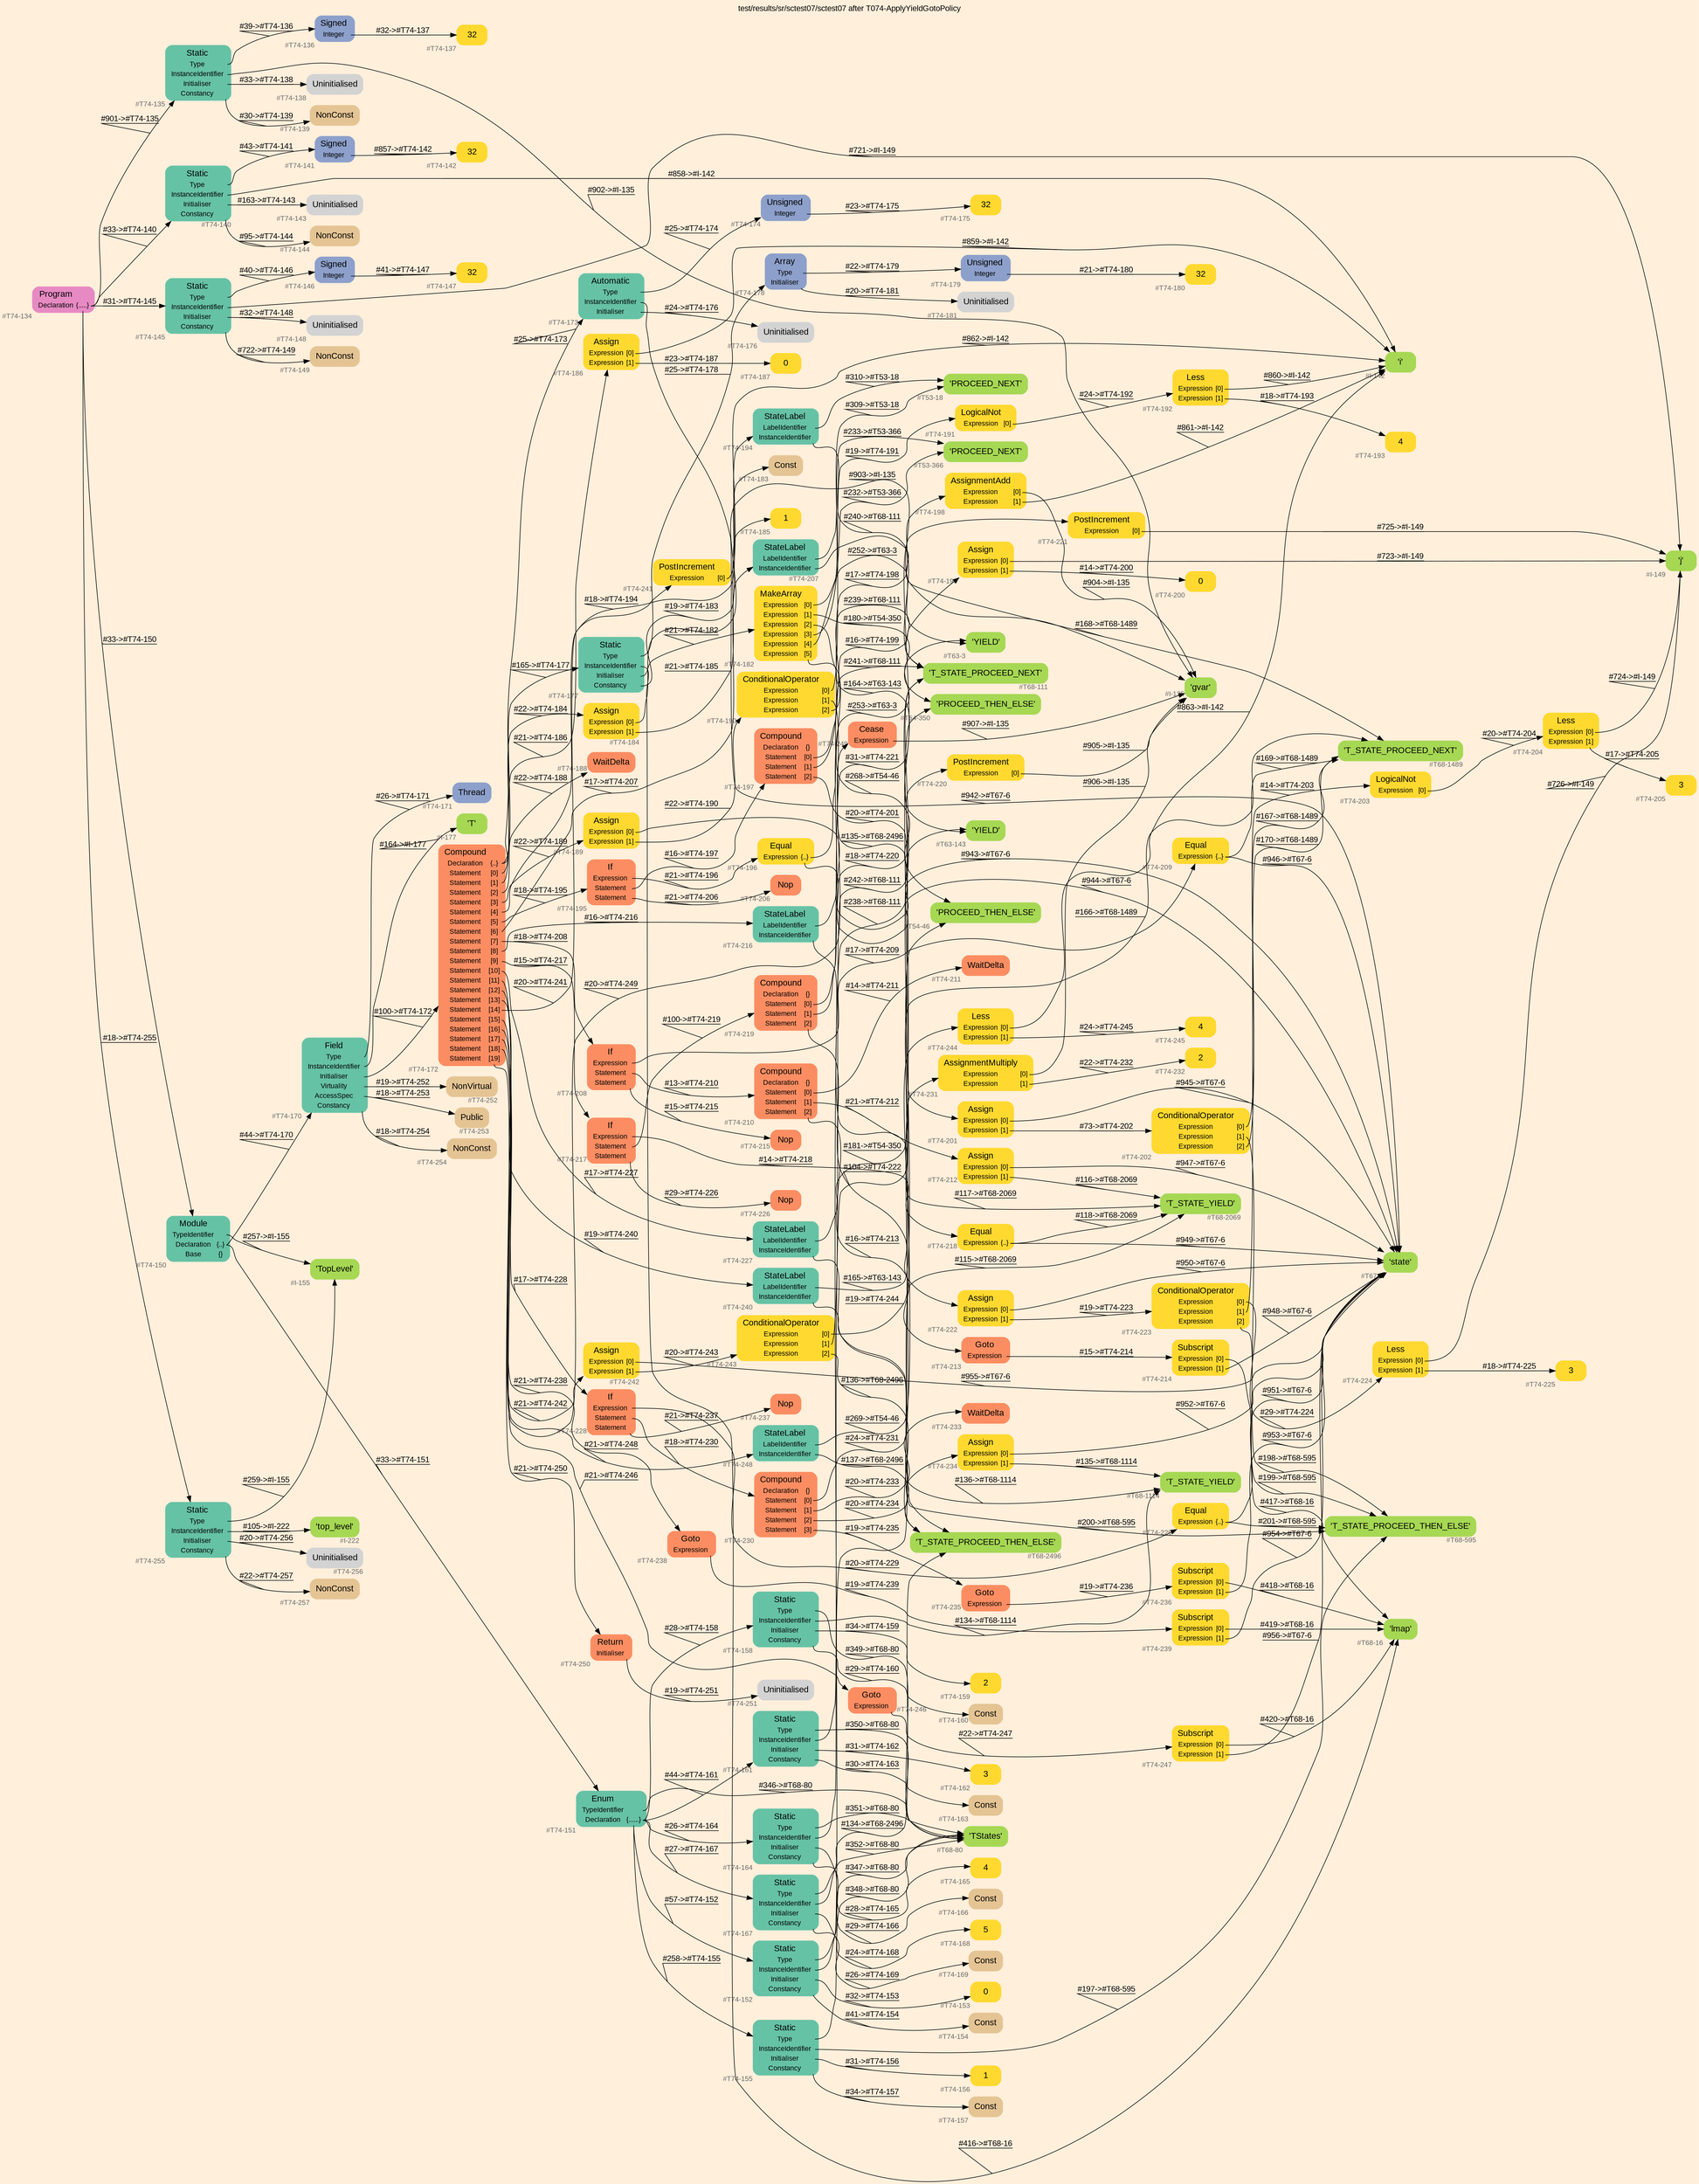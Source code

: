 digraph "test/results/sr/sctest07/sctest07 after T074-ApplyYieldGotoPolicy" {
label = "test/results/sr/sctest07/sctest07 after T074-ApplyYieldGotoPolicy"
labelloc = t
graph [
    rankdir = "LR"
    ranksep = 0.3
    bgcolor = antiquewhite1
    color = black
    fontcolor = black
    fontname = "Arial"
];
node [
    fontname = "Arial"
];
edge [
    fontname = "Arial"
];

// -------------------- node figure --------------------
// -------- block #T74-134 ----------
"#T74-134" [
    fillcolor = "/set28/4"
    xlabel = "#T74-134"
    fontsize = "12"
    fontcolor = grey40
    shape = "plaintext"
    label = <<TABLE BORDER="0" CELLBORDER="0" CELLSPACING="0">
     <TR><TD><FONT COLOR="black" POINT-SIZE="15">Program</FONT></TD></TR>
     <TR><TD><FONT COLOR="black" POINT-SIZE="12">Declaration</FONT></TD><TD PORT="port0"><FONT COLOR="black" POINT-SIZE="12">{.....}</FONT></TD></TR>
    </TABLE>>
    style = "rounded,filled"
];

// -------- block #T74-135 ----------
"#T74-135" [
    fillcolor = "/set28/1"
    xlabel = "#T74-135"
    fontsize = "12"
    fontcolor = grey40
    shape = "plaintext"
    label = <<TABLE BORDER="0" CELLBORDER="0" CELLSPACING="0">
     <TR><TD><FONT COLOR="black" POINT-SIZE="15">Static</FONT></TD></TR>
     <TR><TD><FONT COLOR="black" POINT-SIZE="12">Type</FONT></TD><TD PORT="port0"></TD></TR>
     <TR><TD><FONT COLOR="black" POINT-SIZE="12">InstanceIdentifier</FONT></TD><TD PORT="port1"></TD></TR>
     <TR><TD><FONT COLOR="black" POINT-SIZE="12">Initialiser</FONT></TD><TD PORT="port2"></TD></TR>
     <TR><TD><FONT COLOR="black" POINT-SIZE="12">Constancy</FONT></TD><TD PORT="port3"></TD></TR>
    </TABLE>>
    style = "rounded,filled"
];

// -------- block #T74-136 ----------
"#T74-136" [
    fillcolor = "/set28/3"
    xlabel = "#T74-136"
    fontsize = "12"
    fontcolor = grey40
    shape = "plaintext"
    label = <<TABLE BORDER="0" CELLBORDER="0" CELLSPACING="0">
     <TR><TD><FONT COLOR="black" POINT-SIZE="15">Signed</FONT></TD></TR>
     <TR><TD><FONT COLOR="black" POINT-SIZE="12">Integer</FONT></TD><TD PORT="port0"></TD></TR>
    </TABLE>>
    style = "rounded,filled"
];

// -------- block #T74-137 ----------
"#T74-137" [
    fillcolor = "/set28/6"
    xlabel = "#T74-137"
    fontsize = "12"
    fontcolor = grey40
    shape = "plaintext"
    label = <<TABLE BORDER="0" CELLBORDER="0" CELLSPACING="0">
     <TR><TD><FONT COLOR="black" POINT-SIZE="15">32</FONT></TD></TR>
    </TABLE>>
    style = "rounded,filled"
];

// -------- block #I-135 ----------
"#I-135" [
    fillcolor = "/set28/5"
    xlabel = "#I-135"
    fontsize = "12"
    fontcolor = grey40
    shape = "plaintext"
    label = <<TABLE BORDER="0" CELLBORDER="0" CELLSPACING="0">
     <TR><TD><FONT COLOR="black" POINT-SIZE="15">'gvar'</FONT></TD></TR>
    </TABLE>>
    style = "rounded,filled"
];

// -------- block #T74-138 ----------
"#T74-138" [
    xlabel = "#T74-138"
    fontsize = "12"
    fontcolor = grey40
    shape = "plaintext"
    label = <<TABLE BORDER="0" CELLBORDER="0" CELLSPACING="0">
     <TR><TD><FONT COLOR="black" POINT-SIZE="15">Uninitialised</FONT></TD></TR>
    </TABLE>>
    style = "rounded,filled"
];

// -------- block #T74-139 ----------
"#T74-139" [
    fillcolor = "/set28/7"
    xlabel = "#T74-139"
    fontsize = "12"
    fontcolor = grey40
    shape = "plaintext"
    label = <<TABLE BORDER="0" CELLBORDER="0" CELLSPACING="0">
     <TR><TD><FONT COLOR="black" POINT-SIZE="15">NonConst</FONT></TD></TR>
    </TABLE>>
    style = "rounded,filled"
];

// -------- block #T74-140 ----------
"#T74-140" [
    fillcolor = "/set28/1"
    xlabel = "#T74-140"
    fontsize = "12"
    fontcolor = grey40
    shape = "plaintext"
    label = <<TABLE BORDER="0" CELLBORDER="0" CELLSPACING="0">
     <TR><TD><FONT COLOR="black" POINT-SIZE="15">Static</FONT></TD></TR>
     <TR><TD><FONT COLOR="black" POINT-SIZE="12">Type</FONT></TD><TD PORT="port0"></TD></TR>
     <TR><TD><FONT COLOR="black" POINT-SIZE="12">InstanceIdentifier</FONT></TD><TD PORT="port1"></TD></TR>
     <TR><TD><FONT COLOR="black" POINT-SIZE="12">Initialiser</FONT></TD><TD PORT="port2"></TD></TR>
     <TR><TD><FONT COLOR="black" POINT-SIZE="12">Constancy</FONT></TD><TD PORT="port3"></TD></TR>
    </TABLE>>
    style = "rounded,filled"
];

// -------- block #T74-141 ----------
"#T74-141" [
    fillcolor = "/set28/3"
    xlabel = "#T74-141"
    fontsize = "12"
    fontcolor = grey40
    shape = "plaintext"
    label = <<TABLE BORDER="0" CELLBORDER="0" CELLSPACING="0">
     <TR><TD><FONT COLOR="black" POINT-SIZE="15">Signed</FONT></TD></TR>
     <TR><TD><FONT COLOR="black" POINT-SIZE="12">Integer</FONT></TD><TD PORT="port0"></TD></TR>
    </TABLE>>
    style = "rounded,filled"
];

// -------- block #T74-142 ----------
"#T74-142" [
    fillcolor = "/set28/6"
    xlabel = "#T74-142"
    fontsize = "12"
    fontcolor = grey40
    shape = "plaintext"
    label = <<TABLE BORDER="0" CELLBORDER="0" CELLSPACING="0">
     <TR><TD><FONT COLOR="black" POINT-SIZE="15">32</FONT></TD></TR>
    </TABLE>>
    style = "rounded,filled"
];

// -------- block #I-142 ----------
"#I-142" [
    fillcolor = "/set28/5"
    xlabel = "#I-142"
    fontsize = "12"
    fontcolor = grey40
    shape = "plaintext"
    label = <<TABLE BORDER="0" CELLBORDER="0" CELLSPACING="0">
     <TR><TD><FONT COLOR="black" POINT-SIZE="15">'i'</FONT></TD></TR>
    </TABLE>>
    style = "rounded,filled"
];

// -------- block #T74-143 ----------
"#T74-143" [
    xlabel = "#T74-143"
    fontsize = "12"
    fontcolor = grey40
    shape = "plaintext"
    label = <<TABLE BORDER="0" CELLBORDER="0" CELLSPACING="0">
     <TR><TD><FONT COLOR="black" POINT-SIZE="15">Uninitialised</FONT></TD></TR>
    </TABLE>>
    style = "rounded,filled"
];

// -------- block #T74-144 ----------
"#T74-144" [
    fillcolor = "/set28/7"
    xlabel = "#T74-144"
    fontsize = "12"
    fontcolor = grey40
    shape = "plaintext"
    label = <<TABLE BORDER="0" CELLBORDER="0" CELLSPACING="0">
     <TR><TD><FONT COLOR="black" POINT-SIZE="15">NonConst</FONT></TD></TR>
    </TABLE>>
    style = "rounded,filled"
];

// -------- block #T74-145 ----------
"#T74-145" [
    fillcolor = "/set28/1"
    xlabel = "#T74-145"
    fontsize = "12"
    fontcolor = grey40
    shape = "plaintext"
    label = <<TABLE BORDER="0" CELLBORDER="0" CELLSPACING="0">
     <TR><TD><FONT COLOR="black" POINT-SIZE="15">Static</FONT></TD></TR>
     <TR><TD><FONT COLOR="black" POINT-SIZE="12">Type</FONT></TD><TD PORT="port0"></TD></TR>
     <TR><TD><FONT COLOR="black" POINT-SIZE="12">InstanceIdentifier</FONT></TD><TD PORT="port1"></TD></TR>
     <TR><TD><FONT COLOR="black" POINT-SIZE="12">Initialiser</FONT></TD><TD PORT="port2"></TD></TR>
     <TR><TD><FONT COLOR="black" POINT-SIZE="12">Constancy</FONT></TD><TD PORT="port3"></TD></TR>
    </TABLE>>
    style = "rounded,filled"
];

// -------- block #T74-146 ----------
"#T74-146" [
    fillcolor = "/set28/3"
    xlabel = "#T74-146"
    fontsize = "12"
    fontcolor = grey40
    shape = "plaintext"
    label = <<TABLE BORDER="0" CELLBORDER="0" CELLSPACING="0">
     <TR><TD><FONT COLOR="black" POINT-SIZE="15">Signed</FONT></TD></TR>
     <TR><TD><FONT COLOR="black" POINT-SIZE="12">Integer</FONT></TD><TD PORT="port0"></TD></TR>
    </TABLE>>
    style = "rounded,filled"
];

// -------- block #T74-147 ----------
"#T74-147" [
    fillcolor = "/set28/6"
    xlabel = "#T74-147"
    fontsize = "12"
    fontcolor = grey40
    shape = "plaintext"
    label = <<TABLE BORDER="0" CELLBORDER="0" CELLSPACING="0">
     <TR><TD><FONT COLOR="black" POINT-SIZE="15">32</FONT></TD></TR>
    </TABLE>>
    style = "rounded,filled"
];

// -------- block #I-149 ----------
"#I-149" [
    fillcolor = "/set28/5"
    xlabel = "#I-149"
    fontsize = "12"
    fontcolor = grey40
    shape = "plaintext"
    label = <<TABLE BORDER="0" CELLBORDER="0" CELLSPACING="0">
     <TR><TD><FONT COLOR="black" POINT-SIZE="15">'j'</FONT></TD></TR>
    </TABLE>>
    style = "rounded,filled"
];

// -------- block #T74-148 ----------
"#T74-148" [
    xlabel = "#T74-148"
    fontsize = "12"
    fontcolor = grey40
    shape = "plaintext"
    label = <<TABLE BORDER="0" CELLBORDER="0" CELLSPACING="0">
     <TR><TD><FONT COLOR="black" POINT-SIZE="15">Uninitialised</FONT></TD></TR>
    </TABLE>>
    style = "rounded,filled"
];

// -------- block #T74-149 ----------
"#T74-149" [
    fillcolor = "/set28/7"
    xlabel = "#T74-149"
    fontsize = "12"
    fontcolor = grey40
    shape = "plaintext"
    label = <<TABLE BORDER="0" CELLBORDER="0" CELLSPACING="0">
     <TR><TD><FONT COLOR="black" POINT-SIZE="15">NonConst</FONT></TD></TR>
    </TABLE>>
    style = "rounded,filled"
];

// -------- block #T74-150 ----------
"#T74-150" [
    fillcolor = "/set28/1"
    xlabel = "#T74-150"
    fontsize = "12"
    fontcolor = grey40
    shape = "plaintext"
    label = <<TABLE BORDER="0" CELLBORDER="0" CELLSPACING="0">
     <TR><TD><FONT COLOR="black" POINT-SIZE="15">Module</FONT></TD></TR>
     <TR><TD><FONT COLOR="black" POINT-SIZE="12">TypeIdentifier</FONT></TD><TD PORT="port0"></TD></TR>
     <TR><TD><FONT COLOR="black" POINT-SIZE="12">Declaration</FONT></TD><TD PORT="port1"><FONT COLOR="black" POINT-SIZE="12">{..}</FONT></TD></TR>
     <TR><TD><FONT COLOR="black" POINT-SIZE="12">Base</FONT></TD><TD PORT="port2"><FONT COLOR="black" POINT-SIZE="12">{}</FONT></TD></TR>
    </TABLE>>
    style = "rounded,filled"
];

// -------- block #I-155 ----------
"#I-155" [
    fillcolor = "/set28/5"
    xlabel = "#I-155"
    fontsize = "12"
    fontcolor = grey40
    shape = "plaintext"
    label = <<TABLE BORDER="0" CELLBORDER="0" CELLSPACING="0">
     <TR><TD><FONT COLOR="black" POINT-SIZE="15">'TopLevel'</FONT></TD></TR>
    </TABLE>>
    style = "rounded,filled"
];

// -------- block #T74-151 ----------
"#T74-151" [
    fillcolor = "/set28/1"
    xlabel = "#T74-151"
    fontsize = "12"
    fontcolor = grey40
    shape = "plaintext"
    label = <<TABLE BORDER="0" CELLBORDER="0" CELLSPACING="0">
     <TR><TD><FONT COLOR="black" POINT-SIZE="15">Enum</FONT></TD></TR>
     <TR><TD><FONT COLOR="black" POINT-SIZE="12">TypeIdentifier</FONT></TD><TD PORT="port0"></TD></TR>
     <TR><TD><FONT COLOR="black" POINT-SIZE="12">Declaration</FONT></TD><TD PORT="port1"><FONT COLOR="black" POINT-SIZE="12">{......}</FONT></TD></TR>
    </TABLE>>
    style = "rounded,filled"
];

// -------- block #T68-80 ----------
"#T68-80" [
    fillcolor = "/set28/5"
    xlabel = "#T68-80"
    fontsize = "12"
    fontcolor = grey40
    shape = "plaintext"
    label = <<TABLE BORDER="0" CELLBORDER="0" CELLSPACING="0">
     <TR><TD><FONT COLOR="black" POINT-SIZE="15">'TStates'</FONT></TD></TR>
    </TABLE>>
    style = "rounded,filled"
];

// -------- block #T74-152 ----------
"#T74-152" [
    fillcolor = "/set28/1"
    xlabel = "#T74-152"
    fontsize = "12"
    fontcolor = grey40
    shape = "plaintext"
    label = <<TABLE BORDER="0" CELLBORDER="0" CELLSPACING="0">
     <TR><TD><FONT COLOR="black" POINT-SIZE="15">Static</FONT></TD></TR>
     <TR><TD><FONT COLOR="black" POINT-SIZE="12">Type</FONT></TD><TD PORT="port0"></TD></TR>
     <TR><TD><FONT COLOR="black" POINT-SIZE="12">InstanceIdentifier</FONT></TD><TD PORT="port1"></TD></TR>
     <TR><TD><FONT COLOR="black" POINT-SIZE="12">Initialiser</FONT></TD><TD PORT="port2"></TD></TR>
     <TR><TD><FONT COLOR="black" POINT-SIZE="12">Constancy</FONT></TD><TD PORT="port3"></TD></TR>
    </TABLE>>
    style = "rounded,filled"
];

// -------- block #T68-111 ----------
"#T68-111" [
    fillcolor = "/set28/5"
    xlabel = "#T68-111"
    fontsize = "12"
    fontcolor = grey40
    shape = "plaintext"
    label = <<TABLE BORDER="0" CELLBORDER="0" CELLSPACING="0">
     <TR><TD><FONT COLOR="black" POINT-SIZE="15">'T_STATE_PROCEED_NEXT'</FONT></TD></TR>
    </TABLE>>
    style = "rounded,filled"
];

// -------- block #T74-153 ----------
"#T74-153" [
    fillcolor = "/set28/6"
    xlabel = "#T74-153"
    fontsize = "12"
    fontcolor = grey40
    shape = "plaintext"
    label = <<TABLE BORDER="0" CELLBORDER="0" CELLSPACING="0">
     <TR><TD><FONT COLOR="black" POINT-SIZE="15">0</FONT></TD></TR>
    </TABLE>>
    style = "rounded,filled"
];

// -------- block #T74-154 ----------
"#T74-154" [
    fillcolor = "/set28/7"
    xlabel = "#T74-154"
    fontsize = "12"
    fontcolor = grey40
    shape = "plaintext"
    label = <<TABLE BORDER="0" CELLBORDER="0" CELLSPACING="0">
     <TR><TD><FONT COLOR="black" POINT-SIZE="15">Const</FONT></TD></TR>
    </TABLE>>
    style = "rounded,filled"
];

// -------- block #T74-155 ----------
"#T74-155" [
    fillcolor = "/set28/1"
    xlabel = "#T74-155"
    fontsize = "12"
    fontcolor = grey40
    shape = "plaintext"
    label = <<TABLE BORDER="0" CELLBORDER="0" CELLSPACING="0">
     <TR><TD><FONT COLOR="black" POINT-SIZE="15">Static</FONT></TD></TR>
     <TR><TD><FONT COLOR="black" POINT-SIZE="12">Type</FONT></TD><TD PORT="port0"></TD></TR>
     <TR><TD><FONT COLOR="black" POINT-SIZE="12">InstanceIdentifier</FONT></TD><TD PORT="port1"></TD></TR>
     <TR><TD><FONT COLOR="black" POINT-SIZE="12">Initialiser</FONT></TD><TD PORT="port2"></TD></TR>
     <TR><TD><FONT COLOR="black" POINT-SIZE="12">Constancy</FONT></TD><TD PORT="port3"></TD></TR>
    </TABLE>>
    style = "rounded,filled"
];

// -------- block #T68-595 ----------
"#T68-595" [
    fillcolor = "/set28/5"
    xlabel = "#T68-595"
    fontsize = "12"
    fontcolor = grey40
    shape = "plaintext"
    label = <<TABLE BORDER="0" CELLBORDER="0" CELLSPACING="0">
     <TR><TD><FONT COLOR="black" POINT-SIZE="15">'T_STATE_PROCEED_THEN_ELSE'</FONT></TD></TR>
    </TABLE>>
    style = "rounded,filled"
];

// -------- block #T74-156 ----------
"#T74-156" [
    fillcolor = "/set28/6"
    xlabel = "#T74-156"
    fontsize = "12"
    fontcolor = grey40
    shape = "plaintext"
    label = <<TABLE BORDER="0" CELLBORDER="0" CELLSPACING="0">
     <TR><TD><FONT COLOR="black" POINT-SIZE="15">1</FONT></TD></TR>
    </TABLE>>
    style = "rounded,filled"
];

// -------- block #T74-157 ----------
"#T74-157" [
    fillcolor = "/set28/7"
    xlabel = "#T74-157"
    fontsize = "12"
    fontcolor = grey40
    shape = "plaintext"
    label = <<TABLE BORDER="0" CELLBORDER="0" CELLSPACING="0">
     <TR><TD><FONT COLOR="black" POINT-SIZE="15">Const</FONT></TD></TR>
    </TABLE>>
    style = "rounded,filled"
];

// -------- block #T74-158 ----------
"#T74-158" [
    fillcolor = "/set28/1"
    xlabel = "#T74-158"
    fontsize = "12"
    fontcolor = grey40
    shape = "plaintext"
    label = <<TABLE BORDER="0" CELLBORDER="0" CELLSPACING="0">
     <TR><TD><FONT COLOR="black" POINT-SIZE="15">Static</FONT></TD></TR>
     <TR><TD><FONT COLOR="black" POINT-SIZE="12">Type</FONT></TD><TD PORT="port0"></TD></TR>
     <TR><TD><FONT COLOR="black" POINT-SIZE="12">InstanceIdentifier</FONT></TD><TD PORT="port1"></TD></TR>
     <TR><TD><FONT COLOR="black" POINT-SIZE="12">Initialiser</FONT></TD><TD PORT="port2"></TD></TR>
     <TR><TD><FONT COLOR="black" POINT-SIZE="12">Constancy</FONT></TD><TD PORT="port3"></TD></TR>
    </TABLE>>
    style = "rounded,filled"
];

// -------- block #T68-1114 ----------
"#T68-1114" [
    fillcolor = "/set28/5"
    xlabel = "#T68-1114"
    fontsize = "12"
    fontcolor = grey40
    shape = "plaintext"
    label = <<TABLE BORDER="0" CELLBORDER="0" CELLSPACING="0">
     <TR><TD><FONT COLOR="black" POINT-SIZE="15">'T_STATE_YIELD'</FONT></TD></TR>
    </TABLE>>
    style = "rounded,filled"
];

// -------- block #T74-159 ----------
"#T74-159" [
    fillcolor = "/set28/6"
    xlabel = "#T74-159"
    fontsize = "12"
    fontcolor = grey40
    shape = "plaintext"
    label = <<TABLE BORDER="0" CELLBORDER="0" CELLSPACING="0">
     <TR><TD><FONT COLOR="black" POINT-SIZE="15">2</FONT></TD></TR>
    </TABLE>>
    style = "rounded,filled"
];

// -------- block #T74-160 ----------
"#T74-160" [
    fillcolor = "/set28/7"
    xlabel = "#T74-160"
    fontsize = "12"
    fontcolor = grey40
    shape = "plaintext"
    label = <<TABLE BORDER="0" CELLBORDER="0" CELLSPACING="0">
     <TR><TD><FONT COLOR="black" POINT-SIZE="15">Const</FONT></TD></TR>
    </TABLE>>
    style = "rounded,filled"
];

// -------- block #T74-161 ----------
"#T74-161" [
    fillcolor = "/set28/1"
    xlabel = "#T74-161"
    fontsize = "12"
    fontcolor = grey40
    shape = "plaintext"
    label = <<TABLE BORDER="0" CELLBORDER="0" CELLSPACING="0">
     <TR><TD><FONT COLOR="black" POINT-SIZE="15">Static</FONT></TD></TR>
     <TR><TD><FONT COLOR="black" POINT-SIZE="12">Type</FONT></TD><TD PORT="port0"></TD></TR>
     <TR><TD><FONT COLOR="black" POINT-SIZE="12">InstanceIdentifier</FONT></TD><TD PORT="port1"></TD></TR>
     <TR><TD><FONT COLOR="black" POINT-SIZE="12">Initialiser</FONT></TD><TD PORT="port2"></TD></TR>
     <TR><TD><FONT COLOR="black" POINT-SIZE="12">Constancy</FONT></TD><TD PORT="port3"></TD></TR>
    </TABLE>>
    style = "rounded,filled"
];

// -------- block #T68-1489 ----------
"#T68-1489" [
    fillcolor = "/set28/5"
    xlabel = "#T68-1489"
    fontsize = "12"
    fontcolor = grey40
    shape = "plaintext"
    label = <<TABLE BORDER="0" CELLBORDER="0" CELLSPACING="0">
     <TR><TD><FONT COLOR="black" POINT-SIZE="15">'T_STATE_PROCEED_NEXT'</FONT></TD></TR>
    </TABLE>>
    style = "rounded,filled"
];

// -------- block #T74-162 ----------
"#T74-162" [
    fillcolor = "/set28/6"
    xlabel = "#T74-162"
    fontsize = "12"
    fontcolor = grey40
    shape = "plaintext"
    label = <<TABLE BORDER="0" CELLBORDER="0" CELLSPACING="0">
     <TR><TD><FONT COLOR="black" POINT-SIZE="15">3</FONT></TD></TR>
    </TABLE>>
    style = "rounded,filled"
];

// -------- block #T74-163 ----------
"#T74-163" [
    fillcolor = "/set28/7"
    xlabel = "#T74-163"
    fontsize = "12"
    fontcolor = grey40
    shape = "plaintext"
    label = <<TABLE BORDER="0" CELLBORDER="0" CELLSPACING="0">
     <TR><TD><FONT COLOR="black" POINT-SIZE="15">Const</FONT></TD></TR>
    </TABLE>>
    style = "rounded,filled"
];

// -------- block #T74-164 ----------
"#T74-164" [
    fillcolor = "/set28/1"
    xlabel = "#T74-164"
    fontsize = "12"
    fontcolor = grey40
    shape = "plaintext"
    label = <<TABLE BORDER="0" CELLBORDER="0" CELLSPACING="0">
     <TR><TD><FONT COLOR="black" POINT-SIZE="15">Static</FONT></TD></TR>
     <TR><TD><FONT COLOR="black" POINT-SIZE="12">Type</FONT></TD><TD PORT="port0"></TD></TR>
     <TR><TD><FONT COLOR="black" POINT-SIZE="12">InstanceIdentifier</FONT></TD><TD PORT="port1"></TD></TR>
     <TR><TD><FONT COLOR="black" POINT-SIZE="12">Initialiser</FONT></TD><TD PORT="port2"></TD></TR>
     <TR><TD><FONT COLOR="black" POINT-SIZE="12">Constancy</FONT></TD><TD PORT="port3"></TD></TR>
    </TABLE>>
    style = "rounded,filled"
];

// -------- block #T68-2069 ----------
"#T68-2069" [
    fillcolor = "/set28/5"
    xlabel = "#T68-2069"
    fontsize = "12"
    fontcolor = grey40
    shape = "plaintext"
    label = <<TABLE BORDER="0" CELLBORDER="0" CELLSPACING="0">
     <TR><TD><FONT COLOR="black" POINT-SIZE="15">'T_STATE_YIELD'</FONT></TD></TR>
    </TABLE>>
    style = "rounded,filled"
];

// -------- block #T74-165 ----------
"#T74-165" [
    fillcolor = "/set28/6"
    xlabel = "#T74-165"
    fontsize = "12"
    fontcolor = grey40
    shape = "plaintext"
    label = <<TABLE BORDER="0" CELLBORDER="0" CELLSPACING="0">
     <TR><TD><FONT COLOR="black" POINT-SIZE="15">4</FONT></TD></TR>
    </TABLE>>
    style = "rounded,filled"
];

// -------- block #T74-166 ----------
"#T74-166" [
    fillcolor = "/set28/7"
    xlabel = "#T74-166"
    fontsize = "12"
    fontcolor = grey40
    shape = "plaintext"
    label = <<TABLE BORDER="0" CELLBORDER="0" CELLSPACING="0">
     <TR><TD><FONT COLOR="black" POINT-SIZE="15">Const</FONT></TD></TR>
    </TABLE>>
    style = "rounded,filled"
];

// -------- block #T74-167 ----------
"#T74-167" [
    fillcolor = "/set28/1"
    xlabel = "#T74-167"
    fontsize = "12"
    fontcolor = grey40
    shape = "plaintext"
    label = <<TABLE BORDER="0" CELLBORDER="0" CELLSPACING="0">
     <TR><TD><FONT COLOR="black" POINT-SIZE="15">Static</FONT></TD></TR>
     <TR><TD><FONT COLOR="black" POINT-SIZE="12">Type</FONT></TD><TD PORT="port0"></TD></TR>
     <TR><TD><FONT COLOR="black" POINT-SIZE="12">InstanceIdentifier</FONT></TD><TD PORT="port1"></TD></TR>
     <TR><TD><FONT COLOR="black" POINT-SIZE="12">Initialiser</FONT></TD><TD PORT="port2"></TD></TR>
     <TR><TD><FONT COLOR="black" POINT-SIZE="12">Constancy</FONT></TD><TD PORT="port3"></TD></TR>
    </TABLE>>
    style = "rounded,filled"
];

// -------- block #T68-2496 ----------
"#T68-2496" [
    fillcolor = "/set28/5"
    xlabel = "#T68-2496"
    fontsize = "12"
    fontcolor = grey40
    shape = "plaintext"
    label = <<TABLE BORDER="0" CELLBORDER="0" CELLSPACING="0">
     <TR><TD><FONT COLOR="black" POINT-SIZE="15">'T_STATE_PROCEED_THEN_ELSE'</FONT></TD></TR>
    </TABLE>>
    style = "rounded,filled"
];

// -------- block #T74-168 ----------
"#T74-168" [
    fillcolor = "/set28/6"
    xlabel = "#T74-168"
    fontsize = "12"
    fontcolor = grey40
    shape = "plaintext"
    label = <<TABLE BORDER="0" CELLBORDER="0" CELLSPACING="0">
     <TR><TD><FONT COLOR="black" POINT-SIZE="15">5</FONT></TD></TR>
    </TABLE>>
    style = "rounded,filled"
];

// -------- block #T74-169 ----------
"#T74-169" [
    fillcolor = "/set28/7"
    xlabel = "#T74-169"
    fontsize = "12"
    fontcolor = grey40
    shape = "plaintext"
    label = <<TABLE BORDER="0" CELLBORDER="0" CELLSPACING="0">
     <TR><TD><FONT COLOR="black" POINT-SIZE="15">Const</FONT></TD></TR>
    </TABLE>>
    style = "rounded,filled"
];

// -------- block #T74-170 ----------
"#T74-170" [
    fillcolor = "/set28/1"
    xlabel = "#T74-170"
    fontsize = "12"
    fontcolor = grey40
    shape = "plaintext"
    label = <<TABLE BORDER="0" CELLBORDER="0" CELLSPACING="0">
     <TR><TD><FONT COLOR="black" POINT-SIZE="15">Field</FONT></TD></TR>
     <TR><TD><FONT COLOR="black" POINT-SIZE="12">Type</FONT></TD><TD PORT="port0"></TD></TR>
     <TR><TD><FONT COLOR="black" POINT-SIZE="12">InstanceIdentifier</FONT></TD><TD PORT="port1"></TD></TR>
     <TR><TD><FONT COLOR="black" POINT-SIZE="12">Initialiser</FONT></TD><TD PORT="port2"></TD></TR>
     <TR><TD><FONT COLOR="black" POINT-SIZE="12">Virtuality</FONT></TD><TD PORT="port3"></TD></TR>
     <TR><TD><FONT COLOR="black" POINT-SIZE="12">AccessSpec</FONT></TD><TD PORT="port4"></TD></TR>
     <TR><TD><FONT COLOR="black" POINT-SIZE="12">Constancy</FONT></TD><TD PORT="port5"></TD></TR>
    </TABLE>>
    style = "rounded,filled"
];

// -------- block #T74-171 ----------
"#T74-171" [
    fillcolor = "/set28/3"
    xlabel = "#T74-171"
    fontsize = "12"
    fontcolor = grey40
    shape = "plaintext"
    label = <<TABLE BORDER="0" CELLBORDER="0" CELLSPACING="0">
     <TR><TD><FONT COLOR="black" POINT-SIZE="15">Thread</FONT></TD></TR>
    </TABLE>>
    style = "rounded,filled"
];

// -------- block #I-177 ----------
"#I-177" [
    fillcolor = "/set28/5"
    xlabel = "#I-177"
    fontsize = "12"
    fontcolor = grey40
    shape = "plaintext"
    label = <<TABLE BORDER="0" CELLBORDER="0" CELLSPACING="0">
     <TR><TD><FONT COLOR="black" POINT-SIZE="15">'T'</FONT></TD></TR>
    </TABLE>>
    style = "rounded,filled"
];

// -------- block #T74-172 ----------
"#T74-172" [
    fillcolor = "/set28/2"
    xlabel = "#T74-172"
    fontsize = "12"
    fontcolor = grey40
    shape = "plaintext"
    label = <<TABLE BORDER="0" CELLBORDER="0" CELLSPACING="0">
     <TR><TD><FONT COLOR="black" POINT-SIZE="15">Compound</FONT></TD></TR>
     <TR><TD><FONT COLOR="black" POINT-SIZE="12">Declaration</FONT></TD><TD PORT="port0"><FONT COLOR="black" POINT-SIZE="12">{..}</FONT></TD></TR>
     <TR><TD><FONT COLOR="black" POINT-SIZE="12">Statement</FONT></TD><TD PORT="port1"><FONT COLOR="black" POINT-SIZE="12">[0]</FONT></TD></TR>
     <TR><TD><FONT COLOR="black" POINT-SIZE="12">Statement</FONT></TD><TD PORT="port2"><FONT COLOR="black" POINT-SIZE="12">[1]</FONT></TD></TR>
     <TR><TD><FONT COLOR="black" POINT-SIZE="12">Statement</FONT></TD><TD PORT="port3"><FONT COLOR="black" POINT-SIZE="12">[2]</FONT></TD></TR>
     <TR><TD><FONT COLOR="black" POINT-SIZE="12">Statement</FONT></TD><TD PORT="port4"><FONT COLOR="black" POINT-SIZE="12">[3]</FONT></TD></TR>
     <TR><TD><FONT COLOR="black" POINT-SIZE="12">Statement</FONT></TD><TD PORT="port5"><FONT COLOR="black" POINT-SIZE="12">[4]</FONT></TD></TR>
     <TR><TD><FONT COLOR="black" POINT-SIZE="12">Statement</FONT></TD><TD PORT="port6"><FONT COLOR="black" POINT-SIZE="12">[5]</FONT></TD></TR>
     <TR><TD><FONT COLOR="black" POINT-SIZE="12">Statement</FONT></TD><TD PORT="port7"><FONT COLOR="black" POINT-SIZE="12">[6]</FONT></TD></TR>
     <TR><TD><FONT COLOR="black" POINT-SIZE="12">Statement</FONT></TD><TD PORT="port8"><FONT COLOR="black" POINT-SIZE="12">[7]</FONT></TD></TR>
     <TR><TD><FONT COLOR="black" POINT-SIZE="12">Statement</FONT></TD><TD PORT="port9"><FONT COLOR="black" POINT-SIZE="12">[8]</FONT></TD></TR>
     <TR><TD><FONT COLOR="black" POINT-SIZE="12">Statement</FONT></TD><TD PORT="port10"><FONT COLOR="black" POINT-SIZE="12">[9]</FONT></TD></TR>
     <TR><TD><FONT COLOR="black" POINT-SIZE="12">Statement</FONT></TD><TD PORT="port11"><FONT COLOR="black" POINT-SIZE="12">[10]</FONT></TD></TR>
     <TR><TD><FONT COLOR="black" POINT-SIZE="12">Statement</FONT></TD><TD PORT="port12"><FONT COLOR="black" POINT-SIZE="12">[11]</FONT></TD></TR>
     <TR><TD><FONT COLOR="black" POINT-SIZE="12">Statement</FONT></TD><TD PORT="port13"><FONT COLOR="black" POINT-SIZE="12">[12]</FONT></TD></TR>
     <TR><TD><FONT COLOR="black" POINT-SIZE="12">Statement</FONT></TD><TD PORT="port14"><FONT COLOR="black" POINT-SIZE="12">[13]</FONT></TD></TR>
     <TR><TD><FONT COLOR="black" POINT-SIZE="12">Statement</FONT></TD><TD PORT="port15"><FONT COLOR="black" POINT-SIZE="12">[14]</FONT></TD></TR>
     <TR><TD><FONT COLOR="black" POINT-SIZE="12">Statement</FONT></TD><TD PORT="port16"><FONT COLOR="black" POINT-SIZE="12">[15]</FONT></TD></TR>
     <TR><TD><FONT COLOR="black" POINT-SIZE="12">Statement</FONT></TD><TD PORT="port17"><FONT COLOR="black" POINT-SIZE="12">[16]</FONT></TD></TR>
     <TR><TD><FONT COLOR="black" POINT-SIZE="12">Statement</FONT></TD><TD PORT="port18"><FONT COLOR="black" POINT-SIZE="12">[17]</FONT></TD></TR>
     <TR><TD><FONT COLOR="black" POINT-SIZE="12">Statement</FONT></TD><TD PORT="port19"><FONT COLOR="black" POINT-SIZE="12">[18]</FONT></TD></TR>
     <TR><TD><FONT COLOR="black" POINT-SIZE="12">Statement</FONT></TD><TD PORT="port20"><FONT COLOR="black" POINT-SIZE="12">[19]</FONT></TD></TR>
    </TABLE>>
    style = "rounded,filled"
];

// -------- block #T74-173 ----------
"#T74-173" [
    fillcolor = "/set28/1"
    xlabel = "#T74-173"
    fontsize = "12"
    fontcolor = grey40
    shape = "plaintext"
    label = <<TABLE BORDER="0" CELLBORDER="0" CELLSPACING="0">
     <TR><TD><FONT COLOR="black" POINT-SIZE="15">Automatic</FONT></TD></TR>
     <TR><TD><FONT COLOR="black" POINT-SIZE="12">Type</FONT></TD><TD PORT="port0"></TD></TR>
     <TR><TD><FONT COLOR="black" POINT-SIZE="12">InstanceIdentifier</FONT></TD><TD PORT="port1"></TD></TR>
     <TR><TD><FONT COLOR="black" POINT-SIZE="12">Initialiser</FONT></TD><TD PORT="port2"></TD></TR>
    </TABLE>>
    style = "rounded,filled"
];

// -------- block #T74-174 ----------
"#T74-174" [
    fillcolor = "/set28/3"
    xlabel = "#T74-174"
    fontsize = "12"
    fontcolor = grey40
    shape = "plaintext"
    label = <<TABLE BORDER="0" CELLBORDER="0" CELLSPACING="0">
     <TR><TD><FONT COLOR="black" POINT-SIZE="15">Unsigned</FONT></TD></TR>
     <TR><TD><FONT COLOR="black" POINT-SIZE="12">Integer</FONT></TD><TD PORT="port0"></TD></TR>
    </TABLE>>
    style = "rounded,filled"
];

// -------- block #T74-175 ----------
"#T74-175" [
    fillcolor = "/set28/6"
    xlabel = "#T74-175"
    fontsize = "12"
    fontcolor = grey40
    shape = "plaintext"
    label = <<TABLE BORDER="0" CELLBORDER="0" CELLSPACING="0">
     <TR><TD><FONT COLOR="black" POINT-SIZE="15">32</FONT></TD></TR>
    </TABLE>>
    style = "rounded,filled"
];

// -------- block #T67-6 ----------
"#T67-6" [
    fillcolor = "/set28/5"
    xlabel = "#T67-6"
    fontsize = "12"
    fontcolor = grey40
    shape = "plaintext"
    label = <<TABLE BORDER="0" CELLBORDER="0" CELLSPACING="0">
     <TR><TD><FONT COLOR="black" POINT-SIZE="15">'state'</FONT></TD></TR>
    </TABLE>>
    style = "rounded,filled"
];

// -------- block #T74-176 ----------
"#T74-176" [
    xlabel = "#T74-176"
    fontsize = "12"
    fontcolor = grey40
    shape = "plaintext"
    label = <<TABLE BORDER="0" CELLBORDER="0" CELLSPACING="0">
     <TR><TD><FONT COLOR="black" POINT-SIZE="15">Uninitialised</FONT></TD></TR>
    </TABLE>>
    style = "rounded,filled"
];

// -------- block #T74-177 ----------
"#T74-177" [
    fillcolor = "/set28/1"
    xlabel = "#T74-177"
    fontsize = "12"
    fontcolor = grey40
    shape = "plaintext"
    label = <<TABLE BORDER="0" CELLBORDER="0" CELLSPACING="0">
     <TR><TD><FONT COLOR="black" POINT-SIZE="15">Static</FONT></TD></TR>
     <TR><TD><FONT COLOR="black" POINT-SIZE="12">Type</FONT></TD><TD PORT="port0"></TD></TR>
     <TR><TD><FONT COLOR="black" POINT-SIZE="12">InstanceIdentifier</FONT></TD><TD PORT="port1"></TD></TR>
     <TR><TD><FONT COLOR="black" POINT-SIZE="12">Initialiser</FONT></TD><TD PORT="port2"></TD></TR>
     <TR><TD><FONT COLOR="black" POINT-SIZE="12">Constancy</FONT></TD><TD PORT="port3"></TD></TR>
    </TABLE>>
    style = "rounded,filled"
];

// -------- block #T74-178 ----------
"#T74-178" [
    fillcolor = "/set28/3"
    xlabel = "#T74-178"
    fontsize = "12"
    fontcolor = grey40
    shape = "plaintext"
    label = <<TABLE BORDER="0" CELLBORDER="0" CELLSPACING="0">
     <TR><TD><FONT COLOR="black" POINT-SIZE="15">Array</FONT></TD></TR>
     <TR><TD><FONT COLOR="black" POINT-SIZE="12">Type</FONT></TD><TD PORT="port0"></TD></TR>
     <TR><TD><FONT COLOR="black" POINT-SIZE="12">Initialiser</FONT></TD><TD PORT="port1"></TD></TR>
    </TABLE>>
    style = "rounded,filled"
];

// -------- block #T74-179 ----------
"#T74-179" [
    fillcolor = "/set28/3"
    xlabel = "#T74-179"
    fontsize = "12"
    fontcolor = grey40
    shape = "plaintext"
    label = <<TABLE BORDER="0" CELLBORDER="0" CELLSPACING="0">
     <TR><TD><FONT COLOR="black" POINT-SIZE="15">Unsigned</FONT></TD></TR>
     <TR><TD><FONT COLOR="black" POINT-SIZE="12">Integer</FONT></TD><TD PORT="port0"></TD></TR>
    </TABLE>>
    style = "rounded,filled"
];

// -------- block #T74-180 ----------
"#T74-180" [
    fillcolor = "/set28/6"
    xlabel = "#T74-180"
    fontsize = "12"
    fontcolor = grey40
    shape = "plaintext"
    label = <<TABLE BORDER="0" CELLBORDER="0" CELLSPACING="0">
     <TR><TD><FONT COLOR="black" POINT-SIZE="15">32</FONT></TD></TR>
    </TABLE>>
    style = "rounded,filled"
];

// -------- block #T74-181 ----------
"#T74-181" [
    xlabel = "#T74-181"
    fontsize = "12"
    fontcolor = grey40
    shape = "plaintext"
    label = <<TABLE BORDER="0" CELLBORDER="0" CELLSPACING="0">
     <TR><TD><FONT COLOR="black" POINT-SIZE="15">Uninitialised</FONT></TD></TR>
    </TABLE>>
    style = "rounded,filled"
];

// -------- block #T68-16 ----------
"#T68-16" [
    fillcolor = "/set28/5"
    xlabel = "#T68-16"
    fontsize = "12"
    fontcolor = grey40
    shape = "plaintext"
    label = <<TABLE BORDER="0" CELLBORDER="0" CELLSPACING="0">
     <TR><TD><FONT COLOR="black" POINT-SIZE="15">'lmap'</FONT></TD></TR>
    </TABLE>>
    style = "rounded,filled"
];

// -------- block #T74-182 ----------
"#T74-182" [
    fillcolor = "/set28/6"
    xlabel = "#T74-182"
    fontsize = "12"
    fontcolor = grey40
    shape = "plaintext"
    label = <<TABLE BORDER="0" CELLBORDER="0" CELLSPACING="0">
     <TR><TD><FONT COLOR="black" POINT-SIZE="15">MakeArray</FONT></TD></TR>
     <TR><TD><FONT COLOR="black" POINT-SIZE="12">Expression</FONT></TD><TD PORT="port0"><FONT COLOR="black" POINT-SIZE="12">[0]</FONT></TD></TR>
     <TR><TD><FONT COLOR="black" POINT-SIZE="12">Expression</FONT></TD><TD PORT="port1"><FONT COLOR="black" POINT-SIZE="12">[1]</FONT></TD></TR>
     <TR><TD><FONT COLOR="black" POINT-SIZE="12">Expression</FONT></TD><TD PORT="port2"><FONT COLOR="black" POINT-SIZE="12">[2]</FONT></TD></TR>
     <TR><TD><FONT COLOR="black" POINT-SIZE="12">Expression</FONT></TD><TD PORT="port3"><FONT COLOR="black" POINT-SIZE="12">[3]</FONT></TD></TR>
     <TR><TD><FONT COLOR="black" POINT-SIZE="12">Expression</FONT></TD><TD PORT="port4"><FONT COLOR="black" POINT-SIZE="12">[4]</FONT></TD></TR>
     <TR><TD><FONT COLOR="black" POINT-SIZE="12">Expression</FONT></TD><TD PORT="port5"><FONT COLOR="black" POINT-SIZE="12">[5]</FONT></TD></TR>
    </TABLE>>
    style = "rounded,filled"
];

// -------- block #T53-18 ----------
"#T53-18" [
    fillcolor = "/set28/5"
    xlabel = "#T53-18"
    fontsize = "12"
    fontcolor = grey40
    shape = "plaintext"
    label = <<TABLE BORDER="0" CELLBORDER="0" CELLSPACING="0">
     <TR><TD><FONT COLOR="black" POINT-SIZE="15">'PROCEED_NEXT'</FONT></TD></TR>
    </TABLE>>
    style = "rounded,filled"
];

// -------- block #T54-350 ----------
"#T54-350" [
    fillcolor = "/set28/5"
    xlabel = "#T54-350"
    fontsize = "12"
    fontcolor = grey40
    shape = "plaintext"
    label = <<TABLE BORDER="0" CELLBORDER="0" CELLSPACING="0">
     <TR><TD><FONT COLOR="black" POINT-SIZE="15">'PROCEED_THEN_ELSE'</FONT></TD></TR>
    </TABLE>>
    style = "rounded,filled"
];

// -------- block #T63-143 ----------
"#T63-143" [
    fillcolor = "/set28/5"
    xlabel = "#T63-143"
    fontsize = "12"
    fontcolor = grey40
    shape = "plaintext"
    label = <<TABLE BORDER="0" CELLBORDER="0" CELLSPACING="0">
     <TR><TD><FONT COLOR="black" POINT-SIZE="15">'YIELD'</FONT></TD></TR>
    </TABLE>>
    style = "rounded,filled"
];

// -------- block #T53-366 ----------
"#T53-366" [
    fillcolor = "/set28/5"
    xlabel = "#T53-366"
    fontsize = "12"
    fontcolor = grey40
    shape = "plaintext"
    label = <<TABLE BORDER="0" CELLBORDER="0" CELLSPACING="0">
     <TR><TD><FONT COLOR="black" POINT-SIZE="15">'PROCEED_NEXT'</FONT></TD></TR>
    </TABLE>>
    style = "rounded,filled"
];

// -------- block #T63-3 ----------
"#T63-3" [
    fillcolor = "/set28/5"
    xlabel = "#T63-3"
    fontsize = "12"
    fontcolor = grey40
    shape = "plaintext"
    label = <<TABLE BORDER="0" CELLBORDER="0" CELLSPACING="0">
     <TR><TD><FONT COLOR="black" POINT-SIZE="15">'YIELD'</FONT></TD></TR>
    </TABLE>>
    style = "rounded,filled"
];

// -------- block #T54-46 ----------
"#T54-46" [
    fillcolor = "/set28/5"
    xlabel = "#T54-46"
    fontsize = "12"
    fontcolor = grey40
    shape = "plaintext"
    label = <<TABLE BORDER="0" CELLBORDER="0" CELLSPACING="0">
     <TR><TD><FONT COLOR="black" POINT-SIZE="15">'PROCEED_THEN_ELSE'</FONT></TD></TR>
    </TABLE>>
    style = "rounded,filled"
];

// -------- block #T74-183 ----------
"#T74-183" [
    fillcolor = "/set28/7"
    xlabel = "#T74-183"
    fontsize = "12"
    fontcolor = grey40
    shape = "plaintext"
    label = <<TABLE BORDER="0" CELLBORDER="0" CELLSPACING="0">
     <TR><TD><FONT COLOR="black" POINT-SIZE="15">Const</FONT></TD></TR>
    </TABLE>>
    style = "rounded,filled"
];

// -------- block #T74-184 ----------
"#T74-184" [
    fillcolor = "/set28/6"
    xlabel = "#T74-184"
    fontsize = "12"
    fontcolor = grey40
    shape = "plaintext"
    label = <<TABLE BORDER="0" CELLBORDER="0" CELLSPACING="0">
     <TR><TD><FONT COLOR="black" POINT-SIZE="15">Assign</FONT></TD></TR>
     <TR><TD><FONT COLOR="black" POINT-SIZE="12">Expression</FONT></TD><TD PORT="port0"><FONT COLOR="black" POINT-SIZE="12">[0]</FONT></TD></TR>
     <TR><TD><FONT COLOR="black" POINT-SIZE="12">Expression</FONT></TD><TD PORT="port1"><FONT COLOR="black" POINT-SIZE="12">[1]</FONT></TD></TR>
    </TABLE>>
    style = "rounded,filled"
];

// -------- block #T74-185 ----------
"#T74-185" [
    fillcolor = "/set28/6"
    xlabel = "#T74-185"
    fontsize = "12"
    fontcolor = grey40
    shape = "plaintext"
    label = <<TABLE BORDER="0" CELLBORDER="0" CELLSPACING="0">
     <TR><TD><FONT COLOR="black" POINT-SIZE="15">1</FONT></TD></TR>
    </TABLE>>
    style = "rounded,filled"
];

// -------- block #T74-186 ----------
"#T74-186" [
    fillcolor = "/set28/6"
    xlabel = "#T74-186"
    fontsize = "12"
    fontcolor = grey40
    shape = "plaintext"
    label = <<TABLE BORDER="0" CELLBORDER="0" CELLSPACING="0">
     <TR><TD><FONT COLOR="black" POINT-SIZE="15">Assign</FONT></TD></TR>
     <TR><TD><FONT COLOR="black" POINT-SIZE="12">Expression</FONT></TD><TD PORT="port0"><FONT COLOR="black" POINT-SIZE="12">[0]</FONT></TD></TR>
     <TR><TD><FONT COLOR="black" POINT-SIZE="12">Expression</FONT></TD><TD PORT="port1"><FONT COLOR="black" POINT-SIZE="12">[1]</FONT></TD></TR>
    </TABLE>>
    style = "rounded,filled"
];

// -------- block #T74-187 ----------
"#T74-187" [
    fillcolor = "/set28/6"
    xlabel = "#T74-187"
    fontsize = "12"
    fontcolor = grey40
    shape = "plaintext"
    label = <<TABLE BORDER="0" CELLBORDER="0" CELLSPACING="0">
     <TR><TD><FONT COLOR="black" POINT-SIZE="15">0</FONT></TD></TR>
    </TABLE>>
    style = "rounded,filled"
];

// -------- block #T74-188 ----------
"#T74-188" [
    fillcolor = "/set28/2"
    xlabel = "#T74-188"
    fontsize = "12"
    fontcolor = grey40
    shape = "plaintext"
    label = <<TABLE BORDER="0" CELLBORDER="0" CELLSPACING="0">
     <TR><TD><FONT COLOR="black" POINT-SIZE="15">WaitDelta</FONT></TD></TR>
    </TABLE>>
    style = "rounded,filled"
];

// -------- block #T74-189 ----------
"#T74-189" [
    fillcolor = "/set28/6"
    xlabel = "#T74-189"
    fontsize = "12"
    fontcolor = grey40
    shape = "plaintext"
    label = <<TABLE BORDER="0" CELLBORDER="0" CELLSPACING="0">
     <TR><TD><FONT COLOR="black" POINT-SIZE="15">Assign</FONT></TD></TR>
     <TR><TD><FONT COLOR="black" POINT-SIZE="12">Expression</FONT></TD><TD PORT="port0"><FONT COLOR="black" POINT-SIZE="12">[0]</FONT></TD></TR>
     <TR><TD><FONT COLOR="black" POINT-SIZE="12">Expression</FONT></TD><TD PORT="port1"><FONT COLOR="black" POINT-SIZE="12">[1]</FONT></TD></TR>
    </TABLE>>
    style = "rounded,filled"
];

// -------- block #T74-190 ----------
"#T74-190" [
    fillcolor = "/set28/6"
    xlabel = "#T74-190"
    fontsize = "12"
    fontcolor = grey40
    shape = "plaintext"
    label = <<TABLE BORDER="0" CELLBORDER="0" CELLSPACING="0">
     <TR><TD><FONT COLOR="black" POINT-SIZE="15">ConditionalOperator</FONT></TD></TR>
     <TR><TD><FONT COLOR="black" POINT-SIZE="12">Expression</FONT></TD><TD PORT="port0"><FONT COLOR="black" POINT-SIZE="12">[0]</FONT></TD></TR>
     <TR><TD><FONT COLOR="black" POINT-SIZE="12">Expression</FONT></TD><TD PORT="port1"><FONT COLOR="black" POINT-SIZE="12">[1]</FONT></TD></TR>
     <TR><TD><FONT COLOR="black" POINT-SIZE="12">Expression</FONT></TD><TD PORT="port2"><FONT COLOR="black" POINT-SIZE="12">[2]</FONT></TD></TR>
    </TABLE>>
    style = "rounded,filled"
];

// -------- block #T74-191 ----------
"#T74-191" [
    fillcolor = "/set28/6"
    xlabel = "#T74-191"
    fontsize = "12"
    fontcolor = grey40
    shape = "plaintext"
    label = <<TABLE BORDER="0" CELLBORDER="0" CELLSPACING="0">
     <TR><TD><FONT COLOR="black" POINT-SIZE="15">LogicalNot</FONT></TD></TR>
     <TR><TD><FONT COLOR="black" POINT-SIZE="12">Expression</FONT></TD><TD PORT="port0"><FONT COLOR="black" POINT-SIZE="12">[0]</FONT></TD></TR>
    </TABLE>>
    style = "rounded,filled"
];

// -------- block #T74-192 ----------
"#T74-192" [
    fillcolor = "/set28/6"
    xlabel = "#T74-192"
    fontsize = "12"
    fontcolor = grey40
    shape = "plaintext"
    label = <<TABLE BORDER="0" CELLBORDER="0" CELLSPACING="0">
     <TR><TD><FONT COLOR="black" POINT-SIZE="15">Less</FONT></TD></TR>
     <TR><TD><FONT COLOR="black" POINT-SIZE="12">Expression</FONT></TD><TD PORT="port0"><FONT COLOR="black" POINT-SIZE="12">[0]</FONT></TD></TR>
     <TR><TD><FONT COLOR="black" POINT-SIZE="12">Expression</FONT></TD><TD PORT="port1"><FONT COLOR="black" POINT-SIZE="12">[1]</FONT></TD></TR>
    </TABLE>>
    style = "rounded,filled"
];

// -------- block #T74-193 ----------
"#T74-193" [
    fillcolor = "/set28/6"
    xlabel = "#T74-193"
    fontsize = "12"
    fontcolor = grey40
    shape = "plaintext"
    label = <<TABLE BORDER="0" CELLBORDER="0" CELLSPACING="0">
     <TR><TD><FONT COLOR="black" POINT-SIZE="15">4</FONT></TD></TR>
    </TABLE>>
    style = "rounded,filled"
];

// -------- block #T74-194 ----------
"#T74-194" [
    fillcolor = "/set28/1"
    xlabel = "#T74-194"
    fontsize = "12"
    fontcolor = grey40
    shape = "plaintext"
    label = <<TABLE BORDER="0" CELLBORDER="0" CELLSPACING="0">
     <TR><TD><FONT COLOR="black" POINT-SIZE="15">StateLabel</FONT></TD></TR>
     <TR><TD><FONT COLOR="black" POINT-SIZE="12">LabelIdentifier</FONT></TD><TD PORT="port0"></TD></TR>
     <TR><TD><FONT COLOR="black" POINT-SIZE="12">InstanceIdentifier</FONT></TD><TD PORT="port1"></TD></TR>
    </TABLE>>
    style = "rounded,filled"
];

// -------- block #T74-195 ----------
"#T74-195" [
    fillcolor = "/set28/2"
    xlabel = "#T74-195"
    fontsize = "12"
    fontcolor = grey40
    shape = "plaintext"
    label = <<TABLE BORDER="0" CELLBORDER="0" CELLSPACING="0">
     <TR><TD><FONT COLOR="black" POINT-SIZE="15">If</FONT></TD></TR>
     <TR><TD><FONT COLOR="black" POINT-SIZE="12">Expression</FONT></TD><TD PORT="port0"></TD></TR>
     <TR><TD><FONT COLOR="black" POINT-SIZE="12">Statement</FONT></TD><TD PORT="port1"></TD></TR>
     <TR><TD><FONT COLOR="black" POINT-SIZE="12">Statement</FONT></TD><TD PORT="port2"></TD></TR>
    </TABLE>>
    style = "rounded,filled"
];

// -------- block #T74-196 ----------
"#T74-196" [
    fillcolor = "/set28/6"
    xlabel = "#T74-196"
    fontsize = "12"
    fontcolor = grey40
    shape = "plaintext"
    label = <<TABLE BORDER="0" CELLBORDER="0" CELLSPACING="0">
     <TR><TD><FONT COLOR="black" POINT-SIZE="15">Equal</FONT></TD></TR>
     <TR><TD><FONT COLOR="black" POINT-SIZE="12">Expression</FONT></TD><TD PORT="port0"><FONT COLOR="black" POINT-SIZE="12">{..}</FONT></TD></TR>
    </TABLE>>
    style = "rounded,filled"
];

// -------- block #T74-197 ----------
"#T74-197" [
    fillcolor = "/set28/2"
    xlabel = "#T74-197"
    fontsize = "12"
    fontcolor = grey40
    shape = "plaintext"
    label = <<TABLE BORDER="0" CELLBORDER="0" CELLSPACING="0">
     <TR><TD><FONT COLOR="black" POINT-SIZE="15">Compound</FONT></TD></TR>
     <TR><TD><FONT COLOR="black" POINT-SIZE="12">Declaration</FONT></TD><TD PORT="port0"><FONT COLOR="black" POINT-SIZE="12">{}</FONT></TD></TR>
     <TR><TD><FONT COLOR="black" POINT-SIZE="12">Statement</FONT></TD><TD PORT="port1"><FONT COLOR="black" POINT-SIZE="12">[0]</FONT></TD></TR>
     <TR><TD><FONT COLOR="black" POINT-SIZE="12">Statement</FONT></TD><TD PORT="port2"><FONT COLOR="black" POINT-SIZE="12">[1]</FONT></TD></TR>
     <TR><TD><FONT COLOR="black" POINT-SIZE="12">Statement</FONT></TD><TD PORT="port3"><FONT COLOR="black" POINT-SIZE="12">[2]</FONT></TD></TR>
    </TABLE>>
    style = "rounded,filled"
];

// -------- block #T74-198 ----------
"#T74-198" [
    fillcolor = "/set28/6"
    xlabel = "#T74-198"
    fontsize = "12"
    fontcolor = grey40
    shape = "plaintext"
    label = <<TABLE BORDER="0" CELLBORDER="0" CELLSPACING="0">
     <TR><TD><FONT COLOR="black" POINT-SIZE="15">AssignmentAdd</FONT></TD></TR>
     <TR><TD><FONT COLOR="black" POINT-SIZE="12">Expression</FONT></TD><TD PORT="port0"><FONT COLOR="black" POINT-SIZE="12">[0]</FONT></TD></TR>
     <TR><TD><FONT COLOR="black" POINT-SIZE="12">Expression</FONT></TD><TD PORT="port1"><FONT COLOR="black" POINT-SIZE="12">[1]</FONT></TD></TR>
    </TABLE>>
    style = "rounded,filled"
];

// -------- block #T74-199 ----------
"#T74-199" [
    fillcolor = "/set28/6"
    xlabel = "#T74-199"
    fontsize = "12"
    fontcolor = grey40
    shape = "plaintext"
    label = <<TABLE BORDER="0" CELLBORDER="0" CELLSPACING="0">
     <TR><TD><FONT COLOR="black" POINT-SIZE="15">Assign</FONT></TD></TR>
     <TR><TD><FONT COLOR="black" POINT-SIZE="12">Expression</FONT></TD><TD PORT="port0"><FONT COLOR="black" POINT-SIZE="12">[0]</FONT></TD></TR>
     <TR><TD><FONT COLOR="black" POINT-SIZE="12">Expression</FONT></TD><TD PORT="port1"><FONT COLOR="black" POINT-SIZE="12">[1]</FONT></TD></TR>
    </TABLE>>
    style = "rounded,filled"
];

// -------- block #T74-200 ----------
"#T74-200" [
    fillcolor = "/set28/6"
    xlabel = "#T74-200"
    fontsize = "12"
    fontcolor = grey40
    shape = "plaintext"
    label = <<TABLE BORDER="0" CELLBORDER="0" CELLSPACING="0">
     <TR><TD><FONT COLOR="black" POINT-SIZE="15">0</FONT></TD></TR>
    </TABLE>>
    style = "rounded,filled"
];

// -------- block #T74-201 ----------
"#T74-201" [
    fillcolor = "/set28/6"
    xlabel = "#T74-201"
    fontsize = "12"
    fontcolor = grey40
    shape = "plaintext"
    label = <<TABLE BORDER="0" CELLBORDER="0" CELLSPACING="0">
     <TR><TD><FONT COLOR="black" POINT-SIZE="15">Assign</FONT></TD></TR>
     <TR><TD><FONT COLOR="black" POINT-SIZE="12">Expression</FONT></TD><TD PORT="port0"><FONT COLOR="black" POINT-SIZE="12">[0]</FONT></TD></TR>
     <TR><TD><FONT COLOR="black" POINT-SIZE="12">Expression</FONT></TD><TD PORT="port1"><FONT COLOR="black" POINT-SIZE="12">[1]</FONT></TD></TR>
    </TABLE>>
    style = "rounded,filled"
];

// -------- block #T74-202 ----------
"#T74-202" [
    fillcolor = "/set28/6"
    xlabel = "#T74-202"
    fontsize = "12"
    fontcolor = grey40
    shape = "plaintext"
    label = <<TABLE BORDER="0" CELLBORDER="0" CELLSPACING="0">
     <TR><TD><FONT COLOR="black" POINT-SIZE="15">ConditionalOperator</FONT></TD></TR>
     <TR><TD><FONT COLOR="black" POINT-SIZE="12">Expression</FONT></TD><TD PORT="port0"><FONT COLOR="black" POINT-SIZE="12">[0]</FONT></TD></TR>
     <TR><TD><FONT COLOR="black" POINT-SIZE="12">Expression</FONT></TD><TD PORT="port1"><FONT COLOR="black" POINT-SIZE="12">[1]</FONT></TD></TR>
     <TR><TD><FONT COLOR="black" POINT-SIZE="12">Expression</FONT></TD><TD PORT="port2"><FONT COLOR="black" POINT-SIZE="12">[2]</FONT></TD></TR>
    </TABLE>>
    style = "rounded,filled"
];

// -------- block #T74-203 ----------
"#T74-203" [
    fillcolor = "/set28/6"
    xlabel = "#T74-203"
    fontsize = "12"
    fontcolor = grey40
    shape = "plaintext"
    label = <<TABLE BORDER="0" CELLBORDER="0" CELLSPACING="0">
     <TR><TD><FONT COLOR="black" POINT-SIZE="15">LogicalNot</FONT></TD></TR>
     <TR><TD><FONT COLOR="black" POINT-SIZE="12">Expression</FONT></TD><TD PORT="port0"><FONT COLOR="black" POINT-SIZE="12">[0]</FONT></TD></TR>
    </TABLE>>
    style = "rounded,filled"
];

// -------- block #T74-204 ----------
"#T74-204" [
    fillcolor = "/set28/6"
    xlabel = "#T74-204"
    fontsize = "12"
    fontcolor = grey40
    shape = "plaintext"
    label = <<TABLE BORDER="0" CELLBORDER="0" CELLSPACING="0">
     <TR><TD><FONT COLOR="black" POINT-SIZE="15">Less</FONT></TD></TR>
     <TR><TD><FONT COLOR="black" POINT-SIZE="12">Expression</FONT></TD><TD PORT="port0"><FONT COLOR="black" POINT-SIZE="12">[0]</FONT></TD></TR>
     <TR><TD><FONT COLOR="black" POINT-SIZE="12">Expression</FONT></TD><TD PORT="port1"><FONT COLOR="black" POINT-SIZE="12">[1]</FONT></TD></TR>
    </TABLE>>
    style = "rounded,filled"
];

// -------- block #T74-205 ----------
"#T74-205" [
    fillcolor = "/set28/6"
    xlabel = "#T74-205"
    fontsize = "12"
    fontcolor = grey40
    shape = "plaintext"
    label = <<TABLE BORDER="0" CELLBORDER="0" CELLSPACING="0">
     <TR><TD><FONT COLOR="black" POINT-SIZE="15">3</FONT></TD></TR>
    </TABLE>>
    style = "rounded,filled"
];

// -------- block #T74-206 ----------
"#T74-206" [
    fillcolor = "/set28/2"
    xlabel = "#T74-206"
    fontsize = "12"
    fontcolor = grey40
    shape = "plaintext"
    label = <<TABLE BORDER="0" CELLBORDER="0" CELLSPACING="0">
     <TR><TD><FONT COLOR="black" POINT-SIZE="15">Nop</FONT></TD></TR>
    </TABLE>>
    style = "rounded,filled"
];

// -------- block #T74-207 ----------
"#T74-207" [
    fillcolor = "/set28/1"
    xlabel = "#T74-207"
    fontsize = "12"
    fontcolor = grey40
    shape = "plaintext"
    label = <<TABLE BORDER="0" CELLBORDER="0" CELLSPACING="0">
     <TR><TD><FONT COLOR="black" POINT-SIZE="15">StateLabel</FONT></TD></TR>
     <TR><TD><FONT COLOR="black" POINT-SIZE="12">LabelIdentifier</FONT></TD><TD PORT="port0"></TD></TR>
     <TR><TD><FONT COLOR="black" POINT-SIZE="12">InstanceIdentifier</FONT></TD><TD PORT="port1"></TD></TR>
    </TABLE>>
    style = "rounded,filled"
];

// -------- block #T74-208 ----------
"#T74-208" [
    fillcolor = "/set28/2"
    xlabel = "#T74-208"
    fontsize = "12"
    fontcolor = grey40
    shape = "plaintext"
    label = <<TABLE BORDER="0" CELLBORDER="0" CELLSPACING="0">
     <TR><TD><FONT COLOR="black" POINT-SIZE="15">If</FONT></TD></TR>
     <TR><TD><FONT COLOR="black" POINT-SIZE="12">Expression</FONT></TD><TD PORT="port0"></TD></TR>
     <TR><TD><FONT COLOR="black" POINT-SIZE="12">Statement</FONT></TD><TD PORT="port1"></TD></TR>
     <TR><TD><FONT COLOR="black" POINT-SIZE="12">Statement</FONT></TD><TD PORT="port2"></TD></TR>
    </TABLE>>
    style = "rounded,filled"
];

// -------- block #T74-209 ----------
"#T74-209" [
    fillcolor = "/set28/6"
    xlabel = "#T74-209"
    fontsize = "12"
    fontcolor = grey40
    shape = "plaintext"
    label = <<TABLE BORDER="0" CELLBORDER="0" CELLSPACING="0">
     <TR><TD><FONT COLOR="black" POINT-SIZE="15">Equal</FONT></TD></TR>
     <TR><TD><FONT COLOR="black" POINT-SIZE="12">Expression</FONT></TD><TD PORT="port0"><FONT COLOR="black" POINT-SIZE="12">{..}</FONT></TD></TR>
    </TABLE>>
    style = "rounded,filled"
];

// -------- block #T74-210 ----------
"#T74-210" [
    fillcolor = "/set28/2"
    xlabel = "#T74-210"
    fontsize = "12"
    fontcolor = grey40
    shape = "plaintext"
    label = <<TABLE BORDER="0" CELLBORDER="0" CELLSPACING="0">
     <TR><TD><FONT COLOR="black" POINT-SIZE="15">Compound</FONT></TD></TR>
     <TR><TD><FONT COLOR="black" POINT-SIZE="12">Declaration</FONT></TD><TD PORT="port0"><FONT COLOR="black" POINT-SIZE="12">{}</FONT></TD></TR>
     <TR><TD><FONT COLOR="black" POINT-SIZE="12">Statement</FONT></TD><TD PORT="port1"><FONT COLOR="black" POINT-SIZE="12">[0]</FONT></TD></TR>
     <TR><TD><FONT COLOR="black" POINT-SIZE="12">Statement</FONT></TD><TD PORT="port2"><FONT COLOR="black" POINT-SIZE="12">[1]</FONT></TD></TR>
     <TR><TD><FONT COLOR="black" POINT-SIZE="12">Statement</FONT></TD><TD PORT="port3"><FONT COLOR="black" POINT-SIZE="12">[2]</FONT></TD></TR>
    </TABLE>>
    style = "rounded,filled"
];

// -------- block #T74-211 ----------
"#T74-211" [
    fillcolor = "/set28/2"
    xlabel = "#T74-211"
    fontsize = "12"
    fontcolor = grey40
    shape = "plaintext"
    label = <<TABLE BORDER="0" CELLBORDER="0" CELLSPACING="0">
     <TR><TD><FONT COLOR="black" POINT-SIZE="15">WaitDelta</FONT></TD></TR>
    </TABLE>>
    style = "rounded,filled"
];

// -------- block #T74-212 ----------
"#T74-212" [
    fillcolor = "/set28/6"
    xlabel = "#T74-212"
    fontsize = "12"
    fontcolor = grey40
    shape = "plaintext"
    label = <<TABLE BORDER="0" CELLBORDER="0" CELLSPACING="0">
     <TR><TD><FONT COLOR="black" POINT-SIZE="15">Assign</FONT></TD></TR>
     <TR><TD><FONT COLOR="black" POINT-SIZE="12">Expression</FONT></TD><TD PORT="port0"><FONT COLOR="black" POINT-SIZE="12">[0]</FONT></TD></TR>
     <TR><TD><FONT COLOR="black" POINT-SIZE="12">Expression</FONT></TD><TD PORT="port1"><FONT COLOR="black" POINT-SIZE="12">[1]</FONT></TD></TR>
    </TABLE>>
    style = "rounded,filled"
];

// -------- block #T74-213 ----------
"#T74-213" [
    fillcolor = "/set28/2"
    xlabel = "#T74-213"
    fontsize = "12"
    fontcolor = grey40
    shape = "plaintext"
    label = <<TABLE BORDER="0" CELLBORDER="0" CELLSPACING="0">
     <TR><TD><FONT COLOR="black" POINT-SIZE="15">Goto</FONT></TD></TR>
     <TR><TD><FONT COLOR="black" POINT-SIZE="12">Expression</FONT></TD><TD PORT="port0"></TD></TR>
    </TABLE>>
    style = "rounded,filled"
];

// -------- block #T74-214 ----------
"#T74-214" [
    fillcolor = "/set28/6"
    xlabel = "#T74-214"
    fontsize = "12"
    fontcolor = grey40
    shape = "plaintext"
    label = <<TABLE BORDER="0" CELLBORDER="0" CELLSPACING="0">
     <TR><TD><FONT COLOR="black" POINT-SIZE="15">Subscript</FONT></TD></TR>
     <TR><TD><FONT COLOR="black" POINT-SIZE="12">Expression</FONT></TD><TD PORT="port0"><FONT COLOR="black" POINT-SIZE="12">[0]</FONT></TD></TR>
     <TR><TD><FONT COLOR="black" POINT-SIZE="12">Expression</FONT></TD><TD PORT="port1"><FONT COLOR="black" POINT-SIZE="12">[1]</FONT></TD></TR>
    </TABLE>>
    style = "rounded,filled"
];

// -------- block #T74-215 ----------
"#T74-215" [
    fillcolor = "/set28/2"
    xlabel = "#T74-215"
    fontsize = "12"
    fontcolor = grey40
    shape = "plaintext"
    label = <<TABLE BORDER="0" CELLBORDER="0" CELLSPACING="0">
     <TR><TD><FONT COLOR="black" POINT-SIZE="15">Nop</FONT></TD></TR>
    </TABLE>>
    style = "rounded,filled"
];

// -------- block #T74-216 ----------
"#T74-216" [
    fillcolor = "/set28/1"
    xlabel = "#T74-216"
    fontsize = "12"
    fontcolor = grey40
    shape = "plaintext"
    label = <<TABLE BORDER="0" CELLBORDER="0" CELLSPACING="0">
     <TR><TD><FONT COLOR="black" POINT-SIZE="15">StateLabel</FONT></TD></TR>
     <TR><TD><FONT COLOR="black" POINT-SIZE="12">LabelIdentifier</FONT></TD><TD PORT="port0"></TD></TR>
     <TR><TD><FONT COLOR="black" POINT-SIZE="12">InstanceIdentifier</FONT></TD><TD PORT="port1"></TD></TR>
    </TABLE>>
    style = "rounded,filled"
];

// -------- block #T74-217 ----------
"#T74-217" [
    fillcolor = "/set28/2"
    xlabel = "#T74-217"
    fontsize = "12"
    fontcolor = grey40
    shape = "plaintext"
    label = <<TABLE BORDER="0" CELLBORDER="0" CELLSPACING="0">
     <TR><TD><FONT COLOR="black" POINT-SIZE="15">If</FONT></TD></TR>
     <TR><TD><FONT COLOR="black" POINT-SIZE="12">Expression</FONT></TD><TD PORT="port0"></TD></TR>
     <TR><TD><FONT COLOR="black" POINT-SIZE="12">Statement</FONT></TD><TD PORT="port1"></TD></TR>
     <TR><TD><FONT COLOR="black" POINT-SIZE="12">Statement</FONT></TD><TD PORT="port2"></TD></TR>
    </TABLE>>
    style = "rounded,filled"
];

// -------- block #T74-218 ----------
"#T74-218" [
    fillcolor = "/set28/6"
    xlabel = "#T74-218"
    fontsize = "12"
    fontcolor = grey40
    shape = "plaintext"
    label = <<TABLE BORDER="0" CELLBORDER="0" CELLSPACING="0">
     <TR><TD><FONT COLOR="black" POINT-SIZE="15">Equal</FONT></TD></TR>
     <TR><TD><FONT COLOR="black" POINT-SIZE="12">Expression</FONT></TD><TD PORT="port0"><FONT COLOR="black" POINT-SIZE="12">{..}</FONT></TD></TR>
    </TABLE>>
    style = "rounded,filled"
];

// -------- block #T74-219 ----------
"#T74-219" [
    fillcolor = "/set28/2"
    xlabel = "#T74-219"
    fontsize = "12"
    fontcolor = grey40
    shape = "plaintext"
    label = <<TABLE BORDER="0" CELLBORDER="0" CELLSPACING="0">
     <TR><TD><FONT COLOR="black" POINT-SIZE="15">Compound</FONT></TD></TR>
     <TR><TD><FONT COLOR="black" POINT-SIZE="12">Declaration</FONT></TD><TD PORT="port0"><FONT COLOR="black" POINT-SIZE="12">{}</FONT></TD></TR>
     <TR><TD><FONT COLOR="black" POINT-SIZE="12">Statement</FONT></TD><TD PORT="port1"><FONT COLOR="black" POINT-SIZE="12">[0]</FONT></TD></TR>
     <TR><TD><FONT COLOR="black" POINT-SIZE="12">Statement</FONT></TD><TD PORT="port2"><FONT COLOR="black" POINT-SIZE="12">[1]</FONT></TD></TR>
     <TR><TD><FONT COLOR="black" POINT-SIZE="12">Statement</FONT></TD><TD PORT="port3"><FONT COLOR="black" POINT-SIZE="12">[2]</FONT></TD></TR>
    </TABLE>>
    style = "rounded,filled"
];

// -------- block #T74-220 ----------
"#T74-220" [
    fillcolor = "/set28/6"
    xlabel = "#T74-220"
    fontsize = "12"
    fontcolor = grey40
    shape = "plaintext"
    label = <<TABLE BORDER="0" CELLBORDER="0" CELLSPACING="0">
     <TR><TD><FONT COLOR="black" POINT-SIZE="15">PostIncrement</FONT></TD></TR>
     <TR><TD><FONT COLOR="black" POINT-SIZE="12">Expression</FONT></TD><TD PORT="port0"><FONT COLOR="black" POINT-SIZE="12">[0]</FONT></TD></TR>
    </TABLE>>
    style = "rounded,filled"
];

// -------- block #T74-221 ----------
"#T74-221" [
    fillcolor = "/set28/6"
    xlabel = "#T74-221"
    fontsize = "12"
    fontcolor = grey40
    shape = "plaintext"
    label = <<TABLE BORDER="0" CELLBORDER="0" CELLSPACING="0">
     <TR><TD><FONT COLOR="black" POINT-SIZE="15">PostIncrement</FONT></TD></TR>
     <TR><TD><FONT COLOR="black" POINT-SIZE="12">Expression</FONT></TD><TD PORT="port0"><FONT COLOR="black" POINT-SIZE="12">[0]</FONT></TD></TR>
    </TABLE>>
    style = "rounded,filled"
];

// -------- block #T74-222 ----------
"#T74-222" [
    fillcolor = "/set28/6"
    xlabel = "#T74-222"
    fontsize = "12"
    fontcolor = grey40
    shape = "plaintext"
    label = <<TABLE BORDER="0" CELLBORDER="0" CELLSPACING="0">
     <TR><TD><FONT COLOR="black" POINT-SIZE="15">Assign</FONT></TD></TR>
     <TR><TD><FONT COLOR="black" POINT-SIZE="12">Expression</FONT></TD><TD PORT="port0"><FONT COLOR="black" POINT-SIZE="12">[0]</FONT></TD></TR>
     <TR><TD><FONT COLOR="black" POINT-SIZE="12">Expression</FONT></TD><TD PORT="port1"><FONT COLOR="black" POINT-SIZE="12">[1]</FONT></TD></TR>
    </TABLE>>
    style = "rounded,filled"
];

// -------- block #T74-223 ----------
"#T74-223" [
    fillcolor = "/set28/6"
    xlabel = "#T74-223"
    fontsize = "12"
    fontcolor = grey40
    shape = "plaintext"
    label = <<TABLE BORDER="0" CELLBORDER="0" CELLSPACING="0">
     <TR><TD><FONT COLOR="black" POINT-SIZE="15">ConditionalOperator</FONT></TD></TR>
     <TR><TD><FONT COLOR="black" POINT-SIZE="12">Expression</FONT></TD><TD PORT="port0"><FONT COLOR="black" POINT-SIZE="12">[0]</FONT></TD></TR>
     <TR><TD><FONT COLOR="black" POINT-SIZE="12">Expression</FONT></TD><TD PORT="port1"><FONT COLOR="black" POINT-SIZE="12">[1]</FONT></TD></TR>
     <TR><TD><FONT COLOR="black" POINT-SIZE="12">Expression</FONT></TD><TD PORT="port2"><FONT COLOR="black" POINT-SIZE="12">[2]</FONT></TD></TR>
    </TABLE>>
    style = "rounded,filled"
];

// -------- block #T74-224 ----------
"#T74-224" [
    fillcolor = "/set28/6"
    xlabel = "#T74-224"
    fontsize = "12"
    fontcolor = grey40
    shape = "plaintext"
    label = <<TABLE BORDER="0" CELLBORDER="0" CELLSPACING="0">
     <TR><TD><FONT COLOR="black" POINT-SIZE="15">Less</FONT></TD></TR>
     <TR><TD><FONT COLOR="black" POINT-SIZE="12">Expression</FONT></TD><TD PORT="port0"><FONT COLOR="black" POINT-SIZE="12">[0]</FONT></TD></TR>
     <TR><TD><FONT COLOR="black" POINT-SIZE="12">Expression</FONT></TD><TD PORT="port1"><FONT COLOR="black" POINT-SIZE="12">[1]</FONT></TD></TR>
    </TABLE>>
    style = "rounded,filled"
];

// -------- block #T74-225 ----------
"#T74-225" [
    fillcolor = "/set28/6"
    xlabel = "#T74-225"
    fontsize = "12"
    fontcolor = grey40
    shape = "plaintext"
    label = <<TABLE BORDER="0" CELLBORDER="0" CELLSPACING="0">
     <TR><TD><FONT COLOR="black" POINT-SIZE="15">3</FONT></TD></TR>
    </TABLE>>
    style = "rounded,filled"
];

// -------- block #T74-226 ----------
"#T74-226" [
    fillcolor = "/set28/2"
    xlabel = "#T74-226"
    fontsize = "12"
    fontcolor = grey40
    shape = "plaintext"
    label = <<TABLE BORDER="0" CELLBORDER="0" CELLSPACING="0">
     <TR><TD><FONT COLOR="black" POINT-SIZE="15">Nop</FONT></TD></TR>
    </TABLE>>
    style = "rounded,filled"
];

// -------- block #T74-227 ----------
"#T74-227" [
    fillcolor = "/set28/1"
    xlabel = "#T74-227"
    fontsize = "12"
    fontcolor = grey40
    shape = "plaintext"
    label = <<TABLE BORDER="0" CELLBORDER="0" CELLSPACING="0">
     <TR><TD><FONT COLOR="black" POINT-SIZE="15">StateLabel</FONT></TD></TR>
     <TR><TD><FONT COLOR="black" POINT-SIZE="12">LabelIdentifier</FONT></TD><TD PORT="port0"></TD></TR>
     <TR><TD><FONT COLOR="black" POINT-SIZE="12">InstanceIdentifier</FONT></TD><TD PORT="port1"></TD></TR>
    </TABLE>>
    style = "rounded,filled"
];

// -------- block #T74-228 ----------
"#T74-228" [
    fillcolor = "/set28/2"
    xlabel = "#T74-228"
    fontsize = "12"
    fontcolor = grey40
    shape = "plaintext"
    label = <<TABLE BORDER="0" CELLBORDER="0" CELLSPACING="0">
     <TR><TD><FONT COLOR="black" POINT-SIZE="15">If</FONT></TD></TR>
     <TR><TD><FONT COLOR="black" POINT-SIZE="12">Expression</FONT></TD><TD PORT="port0"></TD></TR>
     <TR><TD><FONT COLOR="black" POINT-SIZE="12">Statement</FONT></TD><TD PORT="port1"></TD></TR>
     <TR><TD><FONT COLOR="black" POINT-SIZE="12">Statement</FONT></TD><TD PORT="port2"></TD></TR>
    </TABLE>>
    style = "rounded,filled"
];

// -------- block #T74-229 ----------
"#T74-229" [
    fillcolor = "/set28/6"
    xlabel = "#T74-229"
    fontsize = "12"
    fontcolor = grey40
    shape = "plaintext"
    label = <<TABLE BORDER="0" CELLBORDER="0" CELLSPACING="0">
     <TR><TD><FONT COLOR="black" POINT-SIZE="15">Equal</FONT></TD></TR>
     <TR><TD><FONT COLOR="black" POINT-SIZE="12">Expression</FONT></TD><TD PORT="port0"><FONT COLOR="black" POINT-SIZE="12">{..}</FONT></TD></TR>
    </TABLE>>
    style = "rounded,filled"
];

// -------- block #T74-230 ----------
"#T74-230" [
    fillcolor = "/set28/2"
    xlabel = "#T74-230"
    fontsize = "12"
    fontcolor = grey40
    shape = "plaintext"
    label = <<TABLE BORDER="0" CELLBORDER="0" CELLSPACING="0">
     <TR><TD><FONT COLOR="black" POINT-SIZE="15">Compound</FONT></TD></TR>
     <TR><TD><FONT COLOR="black" POINT-SIZE="12">Declaration</FONT></TD><TD PORT="port0"><FONT COLOR="black" POINT-SIZE="12">{}</FONT></TD></TR>
     <TR><TD><FONT COLOR="black" POINT-SIZE="12">Statement</FONT></TD><TD PORT="port1"><FONT COLOR="black" POINT-SIZE="12">[0]</FONT></TD></TR>
     <TR><TD><FONT COLOR="black" POINT-SIZE="12">Statement</FONT></TD><TD PORT="port2"><FONT COLOR="black" POINT-SIZE="12">[1]</FONT></TD></TR>
     <TR><TD><FONT COLOR="black" POINT-SIZE="12">Statement</FONT></TD><TD PORT="port3"><FONT COLOR="black" POINT-SIZE="12">[2]</FONT></TD></TR>
     <TR><TD><FONT COLOR="black" POINT-SIZE="12">Statement</FONT></TD><TD PORT="port4"><FONT COLOR="black" POINT-SIZE="12">[3]</FONT></TD></TR>
    </TABLE>>
    style = "rounded,filled"
];

// -------- block #T74-231 ----------
"#T74-231" [
    fillcolor = "/set28/6"
    xlabel = "#T74-231"
    fontsize = "12"
    fontcolor = grey40
    shape = "plaintext"
    label = <<TABLE BORDER="0" CELLBORDER="0" CELLSPACING="0">
     <TR><TD><FONT COLOR="black" POINT-SIZE="15">AssignmentMultiply</FONT></TD></TR>
     <TR><TD><FONT COLOR="black" POINT-SIZE="12">Expression</FONT></TD><TD PORT="port0"><FONT COLOR="black" POINT-SIZE="12">[0]</FONT></TD></TR>
     <TR><TD><FONT COLOR="black" POINT-SIZE="12">Expression</FONT></TD><TD PORT="port1"><FONT COLOR="black" POINT-SIZE="12">[1]</FONT></TD></TR>
    </TABLE>>
    style = "rounded,filled"
];

// -------- block #T74-232 ----------
"#T74-232" [
    fillcolor = "/set28/6"
    xlabel = "#T74-232"
    fontsize = "12"
    fontcolor = grey40
    shape = "plaintext"
    label = <<TABLE BORDER="0" CELLBORDER="0" CELLSPACING="0">
     <TR><TD><FONT COLOR="black" POINT-SIZE="15">2</FONT></TD></TR>
    </TABLE>>
    style = "rounded,filled"
];

// -------- block #T74-233 ----------
"#T74-233" [
    fillcolor = "/set28/2"
    xlabel = "#T74-233"
    fontsize = "12"
    fontcolor = grey40
    shape = "plaintext"
    label = <<TABLE BORDER="0" CELLBORDER="0" CELLSPACING="0">
     <TR><TD><FONT COLOR="black" POINT-SIZE="15">WaitDelta</FONT></TD></TR>
    </TABLE>>
    style = "rounded,filled"
];

// -------- block #T74-234 ----------
"#T74-234" [
    fillcolor = "/set28/6"
    xlabel = "#T74-234"
    fontsize = "12"
    fontcolor = grey40
    shape = "plaintext"
    label = <<TABLE BORDER="0" CELLBORDER="0" CELLSPACING="0">
     <TR><TD><FONT COLOR="black" POINT-SIZE="15">Assign</FONT></TD></TR>
     <TR><TD><FONT COLOR="black" POINT-SIZE="12">Expression</FONT></TD><TD PORT="port0"><FONT COLOR="black" POINT-SIZE="12">[0]</FONT></TD></TR>
     <TR><TD><FONT COLOR="black" POINT-SIZE="12">Expression</FONT></TD><TD PORT="port1"><FONT COLOR="black" POINT-SIZE="12">[1]</FONT></TD></TR>
    </TABLE>>
    style = "rounded,filled"
];

// -------- block #T74-235 ----------
"#T74-235" [
    fillcolor = "/set28/2"
    xlabel = "#T74-235"
    fontsize = "12"
    fontcolor = grey40
    shape = "plaintext"
    label = <<TABLE BORDER="0" CELLBORDER="0" CELLSPACING="0">
     <TR><TD><FONT COLOR="black" POINT-SIZE="15">Goto</FONT></TD></TR>
     <TR><TD><FONT COLOR="black" POINT-SIZE="12">Expression</FONT></TD><TD PORT="port0"></TD></TR>
    </TABLE>>
    style = "rounded,filled"
];

// -------- block #T74-236 ----------
"#T74-236" [
    fillcolor = "/set28/6"
    xlabel = "#T74-236"
    fontsize = "12"
    fontcolor = grey40
    shape = "plaintext"
    label = <<TABLE BORDER="0" CELLBORDER="0" CELLSPACING="0">
     <TR><TD><FONT COLOR="black" POINT-SIZE="15">Subscript</FONT></TD></TR>
     <TR><TD><FONT COLOR="black" POINT-SIZE="12">Expression</FONT></TD><TD PORT="port0"><FONT COLOR="black" POINT-SIZE="12">[0]</FONT></TD></TR>
     <TR><TD><FONT COLOR="black" POINT-SIZE="12">Expression</FONT></TD><TD PORT="port1"><FONT COLOR="black" POINT-SIZE="12">[1]</FONT></TD></TR>
    </TABLE>>
    style = "rounded,filled"
];

// -------- block #T74-237 ----------
"#T74-237" [
    fillcolor = "/set28/2"
    xlabel = "#T74-237"
    fontsize = "12"
    fontcolor = grey40
    shape = "plaintext"
    label = <<TABLE BORDER="0" CELLBORDER="0" CELLSPACING="0">
     <TR><TD><FONT COLOR="black" POINT-SIZE="15">Nop</FONT></TD></TR>
    </TABLE>>
    style = "rounded,filled"
];

// -------- block #T74-238 ----------
"#T74-238" [
    fillcolor = "/set28/2"
    xlabel = "#T74-238"
    fontsize = "12"
    fontcolor = grey40
    shape = "plaintext"
    label = <<TABLE BORDER="0" CELLBORDER="0" CELLSPACING="0">
     <TR><TD><FONT COLOR="black" POINT-SIZE="15">Goto</FONT></TD></TR>
     <TR><TD><FONT COLOR="black" POINT-SIZE="12">Expression</FONT></TD><TD PORT="port0"></TD></TR>
    </TABLE>>
    style = "rounded,filled"
];

// -------- block #T74-239 ----------
"#T74-239" [
    fillcolor = "/set28/6"
    xlabel = "#T74-239"
    fontsize = "12"
    fontcolor = grey40
    shape = "plaintext"
    label = <<TABLE BORDER="0" CELLBORDER="0" CELLSPACING="0">
     <TR><TD><FONT COLOR="black" POINT-SIZE="15">Subscript</FONT></TD></TR>
     <TR><TD><FONT COLOR="black" POINT-SIZE="12">Expression</FONT></TD><TD PORT="port0"><FONT COLOR="black" POINT-SIZE="12">[0]</FONT></TD></TR>
     <TR><TD><FONT COLOR="black" POINT-SIZE="12">Expression</FONT></TD><TD PORT="port1"><FONT COLOR="black" POINT-SIZE="12">[1]</FONT></TD></TR>
    </TABLE>>
    style = "rounded,filled"
];

// -------- block #T74-240 ----------
"#T74-240" [
    fillcolor = "/set28/1"
    xlabel = "#T74-240"
    fontsize = "12"
    fontcolor = grey40
    shape = "plaintext"
    label = <<TABLE BORDER="0" CELLBORDER="0" CELLSPACING="0">
     <TR><TD><FONT COLOR="black" POINT-SIZE="15">StateLabel</FONT></TD></TR>
     <TR><TD><FONT COLOR="black" POINT-SIZE="12">LabelIdentifier</FONT></TD><TD PORT="port0"></TD></TR>
     <TR><TD><FONT COLOR="black" POINT-SIZE="12">InstanceIdentifier</FONT></TD><TD PORT="port1"></TD></TR>
    </TABLE>>
    style = "rounded,filled"
];

// -------- block #T74-241 ----------
"#T74-241" [
    fillcolor = "/set28/6"
    xlabel = "#T74-241"
    fontsize = "12"
    fontcolor = grey40
    shape = "plaintext"
    label = <<TABLE BORDER="0" CELLBORDER="0" CELLSPACING="0">
     <TR><TD><FONT COLOR="black" POINT-SIZE="15">PostIncrement</FONT></TD></TR>
     <TR><TD><FONT COLOR="black" POINT-SIZE="12">Expression</FONT></TD><TD PORT="port0"><FONT COLOR="black" POINT-SIZE="12">[0]</FONT></TD></TR>
    </TABLE>>
    style = "rounded,filled"
];

// -------- block #T74-242 ----------
"#T74-242" [
    fillcolor = "/set28/6"
    xlabel = "#T74-242"
    fontsize = "12"
    fontcolor = grey40
    shape = "plaintext"
    label = <<TABLE BORDER="0" CELLBORDER="0" CELLSPACING="0">
     <TR><TD><FONT COLOR="black" POINT-SIZE="15">Assign</FONT></TD></TR>
     <TR><TD><FONT COLOR="black" POINT-SIZE="12">Expression</FONT></TD><TD PORT="port0"><FONT COLOR="black" POINT-SIZE="12">[0]</FONT></TD></TR>
     <TR><TD><FONT COLOR="black" POINT-SIZE="12">Expression</FONT></TD><TD PORT="port1"><FONT COLOR="black" POINT-SIZE="12">[1]</FONT></TD></TR>
    </TABLE>>
    style = "rounded,filled"
];

// -------- block #T74-243 ----------
"#T74-243" [
    fillcolor = "/set28/6"
    xlabel = "#T74-243"
    fontsize = "12"
    fontcolor = grey40
    shape = "plaintext"
    label = <<TABLE BORDER="0" CELLBORDER="0" CELLSPACING="0">
     <TR><TD><FONT COLOR="black" POINT-SIZE="15">ConditionalOperator</FONT></TD></TR>
     <TR><TD><FONT COLOR="black" POINT-SIZE="12">Expression</FONT></TD><TD PORT="port0"><FONT COLOR="black" POINT-SIZE="12">[0]</FONT></TD></TR>
     <TR><TD><FONT COLOR="black" POINT-SIZE="12">Expression</FONT></TD><TD PORT="port1"><FONT COLOR="black" POINT-SIZE="12">[1]</FONT></TD></TR>
     <TR><TD><FONT COLOR="black" POINT-SIZE="12">Expression</FONT></TD><TD PORT="port2"><FONT COLOR="black" POINT-SIZE="12">[2]</FONT></TD></TR>
    </TABLE>>
    style = "rounded,filled"
];

// -------- block #T74-244 ----------
"#T74-244" [
    fillcolor = "/set28/6"
    xlabel = "#T74-244"
    fontsize = "12"
    fontcolor = grey40
    shape = "plaintext"
    label = <<TABLE BORDER="0" CELLBORDER="0" CELLSPACING="0">
     <TR><TD><FONT COLOR="black" POINT-SIZE="15">Less</FONT></TD></TR>
     <TR><TD><FONT COLOR="black" POINT-SIZE="12">Expression</FONT></TD><TD PORT="port0"><FONT COLOR="black" POINT-SIZE="12">[0]</FONT></TD></TR>
     <TR><TD><FONT COLOR="black" POINT-SIZE="12">Expression</FONT></TD><TD PORT="port1"><FONT COLOR="black" POINT-SIZE="12">[1]</FONT></TD></TR>
    </TABLE>>
    style = "rounded,filled"
];

// -------- block #T74-245 ----------
"#T74-245" [
    fillcolor = "/set28/6"
    xlabel = "#T74-245"
    fontsize = "12"
    fontcolor = grey40
    shape = "plaintext"
    label = <<TABLE BORDER="0" CELLBORDER="0" CELLSPACING="0">
     <TR><TD><FONT COLOR="black" POINT-SIZE="15">4</FONT></TD></TR>
    </TABLE>>
    style = "rounded,filled"
];

// -------- block #T74-246 ----------
"#T74-246" [
    fillcolor = "/set28/2"
    xlabel = "#T74-246"
    fontsize = "12"
    fontcolor = grey40
    shape = "plaintext"
    label = <<TABLE BORDER="0" CELLBORDER="0" CELLSPACING="0">
     <TR><TD><FONT COLOR="black" POINT-SIZE="15">Goto</FONT></TD></TR>
     <TR><TD><FONT COLOR="black" POINT-SIZE="12">Expression</FONT></TD><TD PORT="port0"></TD></TR>
    </TABLE>>
    style = "rounded,filled"
];

// -------- block #T74-247 ----------
"#T74-247" [
    fillcolor = "/set28/6"
    xlabel = "#T74-247"
    fontsize = "12"
    fontcolor = grey40
    shape = "plaintext"
    label = <<TABLE BORDER="0" CELLBORDER="0" CELLSPACING="0">
     <TR><TD><FONT COLOR="black" POINT-SIZE="15">Subscript</FONT></TD></TR>
     <TR><TD><FONT COLOR="black" POINT-SIZE="12">Expression</FONT></TD><TD PORT="port0"><FONT COLOR="black" POINT-SIZE="12">[0]</FONT></TD></TR>
     <TR><TD><FONT COLOR="black" POINT-SIZE="12">Expression</FONT></TD><TD PORT="port1"><FONT COLOR="black" POINT-SIZE="12">[1]</FONT></TD></TR>
    </TABLE>>
    style = "rounded,filled"
];

// -------- block #T74-248 ----------
"#T74-248" [
    fillcolor = "/set28/1"
    xlabel = "#T74-248"
    fontsize = "12"
    fontcolor = grey40
    shape = "plaintext"
    label = <<TABLE BORDER="0" CELLBORDER="0" CELLSPACING="0">
     <TR><TD><FONT COLOR="black" POINT-SIZE="15">StateLabel</FONT></TD></TR>
     <TR><TD><FONT COLOR="black" POINT-SIZE="12">LabelIdentifier</FONT></TD><TD PORT="port0"></TD></TR>
     <TR><TD><FONT COLOR="black" POINT-SIZE="12">InstanceIdentifier</FONT></TD><TD PORT="port1"></TD></TR>
    </TABLE>>
    style = "rounded,filled"
];

// -------- block #T74-249 ----------
"#T74-249" [
    fillcolor = "/set28/2"
    xlabel = "#T74-249"
    fontsize = "12"
    fontcolor = grey40
    shape = "plaintext"
    label = <<TABLE BORDER="0" CELLBORDER="0" CELLSPACING="0">
     <TR><TD><FONT COLOR="black" POINT-SIZE="15">Cease</FONT></TD></TR>
     <TR><TD><FONT COLOR="black" POINT-SIZE="12">Expression</FONT></TD><TD PORT="port0"></TD></TR>
    </TABLE>>
    style = "rounded,filled"
];

// -------- block #T74-250 ----------
"#T74-250" [
    fillcolor = "/set28/2"
    xlabel = "#T74-250"
    fontsize = "12"
    fontcolor = grey40
    shape = "plaintext"
    label = <<TABLE BORDER="0" CELLBORDER="0" CELLSPACING="0">
     <TR><TD><FONT COLOR="black" POINT-SIZE="15">Return</FONT></TD></TR>
     <TR><TD><FONT COLOR="black" POINT-SIZE="12">Initialiser</FONT></TD><TD PORT="port0"></TD></TR>
    </TABLE>>
    style = "rounded,filled"
];

// -------- block #T74-251 ----------
"#T74-251" [
    xlabel = "#T74-251"
    fontsize = "12"
    fontcolor = grey40
    shape = "plaintext"
    label = <<TABLE BORDER="0" CELLBORDER="0" CELLSPACING="0">
     <TR><TD><FONT COLOR="black" POINT-SIZE="15">Uninitialised</FONT></TD></TR>
    </TABLE>>
    style = "rounded,filled"
];

// -------- block #T74-252 ----------
"#T74-252" [
    fillcolor = "/set28/7"
    xlabel = "#T74-252"
    fontsize = "12"
    fontcolor = grey40
    shape = "plaintext"
    label = <<TABLE BORDER="0" CELLBORDER="0" CELLSPACING="0">
     <TR><TD><FONT COLOR="black" POINT-SIZE="15">NonVirtual</FONT></TD></TR>
    </TABLE>>
    style = "rounded,filled"
];

// -------- block #T74-253 ----------
"#T74-253" [
    fillcolor = "/set28/7"
    xlabel = "#T74-253"
    fontsize = "12"
    fontcolor = grey40
    shape = "plaintext"
    label = <<TABLE BORDER="0" CELLBORDER="0" CELLSPACING="0">
     <TR><TD><FONT COLOR="black" POINT-SIZE="15">Public</FONT></TD></TR>
    </TABLE>>
    style = "rounded,filled"
];

// -------- block #T74-254 ----------
"#T74-254" [
    fillcolor = "/set28/7"
    xlabel = "#T74-254"
    fontsize = "12"
    fontcolor = grey40
    shape = "plaintext"
    label = <<TABLE BORDER="0" CELLBORDER="0" CELLSPACING="0">
     <TR><TD><FONT COLOR="black" POINT-SIZE="15">NonConst</FONT></TD></TR>
    </TABLE>>
    style = "rounded,filled"
];

// -------- block #T74-255 ----------
"#T74-255" [
    fillcolor = "/set28/1"
    xlabel = "#T74-255"
    fontsize = "12"
    fontcolor = grey40
    shape = "plaintext"
    label = <<TABLE BORDER="0" CELLBORDER="0" CELLSPACING="0">
     <TR><TD><FONT COLOR="black" POINT-SIZE="15">Static</FONT></TD></TR>
     <TR><TD><FONT COLOR="black" POINT-SIZE="12">Type</FONT></TD><TD PORT="port0"></TD></TR>
     <TR><TD><FONT COLOR="black" POINT-SIZE="12">InstanceIdentifier</FONT></TD><TD PORT="port1"></TD></TR>
     <TR><TD><FONT COLOR="black" POINT-SIZE="12">Initialiser</FONT></TD><TD PORT="port2"></TD></TR>
     <TR><TD><FONT COLOR="black" POINT-SIZE="12">Constancy</FONT></TD><TD PORT="port3"></TD></TR>
    </TABLE>>
    style = "rounded,filled"
];

// -------- block #I-222 ----------
"#I-222" [
    fillcolor = "/set28/5"
    xlabel = "#I-222"
    fontsize = "12"
    fontcolor = grey40
    shape = "plaintext"
    label = <<TABLE BORDER="0" CELLBORDER="0" CELLSPACING="0">
     <TR><TD><FONT COLOR="black" POINT-SIZE="15">'top_level'</FONT></TD></TR>
    </TABLE>>
    style = "rounded,filled"
];

// -------- block #T74-256 ----------
"#T74-256" [
    xlabel = "#T74-256"
    fontsize = "12"
    fontcolor = grey40
    shape = "plaintext"
    label = <<TABLE BORDER="0" CELLBORDER="0" CELLSPACING="0">
     <TR><TD><FONT COLOR="black" POINT-SIZE="15">Uninitialised</FONT></TD></TR>
    </TABLE>>
    style = "rounded,filled"
];

// -------- block #T74-257 ----------
"#T74-257" [
    fillcolor = "/set28/7"
    xlabel = "#T74-257"
    fontsize = "12"
    fontcolor = grey40
    shape = "plaintext"
    label = <<TABLE BORDER="0" CELLBORDER="0" CELLSPACING="0">
     <TR><TD><FONT COLOR="black" POINT-SIZE="15">NonConst</FONT></TD></TR>
    </TABLE>>
    style = "rounded,filled"
];

"#T74-134":port0 -> "#T74-135" [
    label = "#901-&gt;#T74-135"
    decorate = true
    color = black
    fontcolor = black
];

"#T74-134":port0 -> "#T74-140" [
    label = "#33-&gt;#T74-140"
    decorate = true
    color = black
    fontcolor = black
];

"#T74-134":port0 -> "#T74-145" [
    label = "#31-&gt;#T74-145"
    decorate = true
    color = black
    fontcolor = black
];

"#T74-134":port0 -> "#T74-150" [
    label = "#33-&gt;#T74-150"
    decorate = true
    color = black
    fontcolor = black
];

"#T74-134":port0 -> "#T74-255" [
    label = "#18-&gt;#T74-255"
    decorate = true
    color = black
    fontcolor = black
];

"#T74-135":port0 -> "#T74-136" [
    label = "#39-&gt;#T74-136"
    decorate = true
    color = black
    fontcolor = black
];

"#T74-135":port1 -> "#I-135" [
    label = "#902-&gt;#I-135"
    decorate = true
    color = black
    fontcolor = black
];

"#T74-135":port2 -> "#T74-138" [
    label = "#33-&gt;#T74-138"
    decorate = true
    color = black
    fontcolor = black
];

"#T74-135":port3 -> "#T74-139" [
    label = "#30-&gt;#T74-139"
    decorate = true
    color = black
    fontcolor = black
];

"#T74-136":port0 -> "#T74-137" [
    label = "#32-&gt;#T74-137"
    decorate = true
    color = black
    fontcolor = black
];

"#T74-140":port0 -> "#T74-141" [
    label = "#43-&gt;#T74-141"
    decorate = true
    color = black
    fontcolor = black
];

"#T74-140":port1 -> "#I-142" [
    label = "#858-&gt;#I-142"
    decorate = true
    color = black
    fontcolor = black
];

"#T74-140":port2 -> "#T74-143" [
    label = "#163-&gt;#T74-143"
    decorate = true
    color = black
    fontcolor = black
];

"#T74-140":port3 -> "#T74-144" [
    label = "#95-&gt;#T74-144"
    decorate = true
    color = black
    fontcolor = black
];

"#T74-141":port0 -> "#T74-142" [
    label = "#857-&gt;#T74-142"
    decorate = true
    color = black
    fontcolor = black
];

"#T74-145":port0 -> "#T74-146" [
    label = "#40-&gt;#T74-146"
    decorate = true
    color = black
    fontcolor = black
];

"#T74-145":port1 -> "#I-149" [
    label = "#721-&gt;#I-149"
    decorate = true
    color = black
    fontcolor = black
];

"#T74-145":port2 -> "#T74-148" [
    label = "#32-&gt;#T74-148"
    decorate = true
    color = black
    fontcolor = black
];

"#T74-145":port3 -> "#T74-149" [
    label = "#722-&gt;#T74-149"
    decorate = true
    color = black
    fontcolor = black
];

"#T74-146":port0 -> "#T74-147" [
    label = "#41-&gt;#T74-147"
    decorate = true
    color = black
    fontcolor = black
];

"#T74-150":port0 -> "#I-155" [
    label = "#257-&gt;#I-155"
    decorate = true
    color = black
    fontcolor = black
];

"#T74-150":port1 -> "#T74-151" [
    label = "#33-&gt;#T74-151"
    decorate = true
    color = black
    fontcolor = black
];

"#T74-150":port1 -> "#T74-170" [
    label = "#44-&gt;#T74-170"
    decorate = true
    color = black
    fontcolor = black
];

"#T74-151":port0 -> "#T68-80" [
    label = "#346-&gt;#T68-80"
    decorate = true
    color = black
    fontcolor = black
];

"#T74-151":port1 -> "#T74-152" [
    label = "#57-&gt;#T74-152"
    decorate = true
    color = black
    fontcolor = black
];

"#T74-151":port1 -> "#T74-155" [
    label = "#258-&gt;#T74-155"
    decorate = true
    color = black
    fontcolor = black
];

"#T74-151":port1 -> "#T74-158" [
    label = "#28-&gt;#T74-158"
    decorate = true
    color = black
    fontcolor = black
];

"#T74-151":port1 -> "#T74-161" [
    label = "#44-&gt;#T74-161"
    decorate = true
    color = black
    fontcolor = black
];

"#T74-151":port1 -> "#T74-164" [
    label = "#26-&gt;#T74-164"
    decorate = true
    color = black
    fontcolor = black
];

"#T74-151":port1 -> "#T74-167" [
    label = "#27-&gt;#T74-167"
    decorate = true
    color = black
    fontcolor = black
];

"#T74-152":port0 -> "#T68-80" [
    label = "#347-&gt;#T68-80"
    decorate = true
    color = black
    fontcolor = black
];

"#T74-152":port1 -> "#T68-111" [
    label = "#238-&gt;#T68-111"
    decorate = true
    color = black
    fontcolor = black
];

"#T74-152":port2 -> "#T74-153" [
    label = "#32-&gt;#T74-153"
    decorate = true
    color = black
    fontcolor = black
];

"#T74-152":port3 -> "#T74-154" [
    label = "#41-&gt;#T74-154"
    decorate = true
    color = black
    fontcolor = black
];

"#T74-155":port0 -> "#T68-80" [
    label = "#348-&gt;#T68-80"
    decorate = true
    color = black
    fontcolor = black
];

"#T74-155":port1 -> "#T68-595" [
    label = "#197-&gt;#T68-595"
    decorate = true
    color = black
    fontcolor = black
];

"#T74-155":port2 -> "#T74-156" [
    label = "#31-&gt;#T74-156"
    decorate = true
    color = black
    fontcolor = black
];

"#T74-155":port3 -> "#T74-157" [
    label = "#34-&gt;#T74-157"
    decorate = true
    color = black
    fontcolor = black
];

"#T74-158":port0 -> "#T68-80" [
    label = "#349-&gt;#T68-80"
    decorate = true
    color = black
    fontcolor = black
];

"#T74-158":port1 -> "#T68-1114" [
    label = "#134-&gt;#T68-1114"
    decorate = true
    color = black
    fontcolor = black
];

"#T74-158":port2 -> "#T74-159" [
    label = "#34-&gt;#T74-159"
    decorate = true
    color = black
    fontcolor = black
];

"#T74-158":port3 -> "#T74-160" [
    label = "#29-&gt;#T74-160"
    decorate = true
    color = black
    fontcolor = black
];

"#T74-161":port0 -> "#T68-80" [
    label = "#350-&gt;#T68-80"
    decorate = true
    color = black
    fontcolor = black
];

"#T74-161":port1 -> "#T68-1489" [
    label = "#166-&gt;#T68-1489"
    decorate = true
    color = black
    fontcolor = black
];

"#T74-161":port2 -> "#T74-162" [
    label = "#31-&gt;#T74-162"
    decorate = true
    color = black
    fontcolor = black
];

"#T74-161":port3 -> "#T74-163" [
    label = "#30-&gt;#T74-163"
    decorate = true
    color = black
    fontcolor = black
];

"#T74-164":port0 -> "#T68-80" [
    label = "#351-&gt;#T68-80"
    decorate = true
    color = black
    fontcolor = black
];

"#T74-164":port1 -> "#T68-2069" [
    label = "#115-&gt;#T68-2069"
    decorate = true
    color = black
    fontcolor = black
];

"#T74-164":port2 -> "#T74-165" [
    label = "#28-&gt;#T74-165"
    decorate = true
    color = black
    fontcolor = black
];

"#T74-164":port3 -> "#T74-166" [
    label = "#29-&gt;#T74-166"
    decorate = true
    color = black
    fontcolor = black
];

"#T74-167":port0 -> "#T68-80" [
    label = "#352-&gt;#T68-80"
    decorate = true
    color = black
    fontcolor = black
];

"#T74-167":port1 -> "#T68-2496" [
    label = "#134-&gt;#T68-2496"
    decorate = true
    color = black
    fontcolor = black
];

"#T74-167":port2 -> "#T74-168" [
    label = "#24-&gt;#T74-168"
    decorate = true
    color = black
    fontcolor = black
];

"#T74-167":port3 -> "#T74-169" [
    label = "#26-&gt;#T74-169"
    decorate = true
    color = black
    fontcolor = black
];

"#T74-170":port0 -> "#T74-171" [
    label = "#26-&gt;#T74-171"
    decorate = true
    color = black
    fontcolor = black
];

"#T74-170":port1 -> "#I-177" [
    label = "#164-&gt;#I-177"
    decorate = true
    color = black
    fontcolor = black
];

"#T74-170":port2 -> "#T74-172" [
    label = "#100-&gt;#T74-172"
    decorate = true
    color = black
    fontcolor = black
];

"#T74-170":port3 -> "#T74-252" [
    label = "#19-&gt;#T74-252"
    decorate = true
    color = black
    fontcolor = black
];

"#T74-170":port4 -> "#T74-253" [
    label = "#18-&gt;#T74-253"
    decorate = true
    color = black
    fontcolor = black
];

"#T74-170":port5 -> "#T74-254" [
    label = "#18-&gt;#T74-254"
    decorate = true
    color = black
    fontcolor = black
];

"#T74-172":port0 -> "#T74-173" [
    label = "#25-&gt;#T74-173"
    decorate = true
    color = black
    fontcolor = black
];

"#T74-172":port0 -> "#T74-177" [
    label = "#165-&gt;#T74-177"
    decorate = true
    color = black
    fontcolor = black
];

"#T74-172":port1 -> "#T74-184" [
    label = "#22-&gt;#T74-184"
    decorate = true
    color = black
    fontcolor = black
];

"#T74-172":port2 -> "#T74-186" [
    label = "#21-&gt;#T74-186"
    decorate = true
    color = black
    fontcolor = black
];

"#T74-172":port3 -> "#T74-188" [
    label = "#22-&gt;#T74-188"
    decorate = true
    color = black
    fontcolor = black
];

"#T74-172":port4 -> "#T74-189" [
    label = "#22-&gt;#T74-189"
    decorate = true
    color = black
    fontcolor = black
];

"#T74-172":port5 -> "#T74-194" [
    label = "#18-&gt;#T74-194"
    decorate = true
    color = black
    fontcolor = black
];

"#T74-172":port6 -> "#T74-195" [
    label = "#18-&gt;#T74-195"
    decorate = true
    color = black
    fontcolor = black
];

"#T74-172":port7 -> "#T74-207" [
    label = "#17-&gt;#T74-207"
    decorate = true
    color = black
    fontcolor = black
];

"#T74-172":port8 -> "#T74-208" [
    label = "#18-&gt;#T74-208"
    decorate = true
    color = black
    fontcolor = black
];

"#T74-172":port9 -> "#T74-216" [
    label = "#16-&gt;#T74-216"
    decorate = true
    color = black
    fontcolor = black
];

"#T74-172":port10 -> "#T74-217" [
    label = "#15-&gt;#T74-217"
    decorate = true
    color = black
    fontcolor = black
];

"#T74-172":port11 -> "#T74-227" [
    label = "#17-&gt;#T74-227"
    decorate = true
    color = black
    fontcolor = black
];

"#T74-172":port12 -> "#T74-228" [
    label = "#17-&gt;#T74-228"
    decorate = true
    color = black
    fontcolor = black
];

"#T74-172":port13 -> "#T74-238" [
    label = "#21-&gt;#T74-238"
    decorate = true
    color = black
    fontcolor = black
];

"#T74-172":port14 -> "#T74-240" [
    label = "#19-&gt;#T74-240"
    decorate = true
    color = black
    fontcolor = black
];

"#T74-172":port15 -> "#T74-241" [
    label = "#20-&gt;#T74-241"
    decorate = true
    color = black
    fontcolor = black
];

"#T74-172":port16 -> "#T74-242" [
    label = "#21-&gt;#T74-242"
    decorate = true
    color = black
    fontcolor = black
];

"#T74-172":port17 -> "#T74-246" [
    label = "#21-&gt;#T74-246"
    decorate = true
    color = black
    fontcolor = black
];

"#T74-172":port18 -> "#T74-248" [
    label = "#21-&gt;#T74-248"
    decorate = true
    color = black
    fontcolor = black
];

"#T74-172":port19 -> "#T74-249" [
    label = "#20-&gt;#T74-249"
    decorate = true
    color = black
    fontcolor = black
];

"#T74-172":port20 -> "#T74-250" [
    label = "#21-&gt;#T74-250"
    decorate = true
    color = black
    fontcolor = black
];

"#T74-173":port0 -> "#T74-174" [
    label = "#25-&gt;#T74-174"
    decorate = true
    color = black
    fontcolor = black
];

"#T74-173":port1 -> "#T67-6" [
    label = "#942-&gt;#T67-6"
    decorate = true
    color = black
    fontcolor = black
];

"#T74-173":port2 -> "#T74-176" [
    label = "#24-&gt;#T74-176"
    decorate = true
    color = black
    fontcolor = black
];

"#T74-174":port0 -> "#T74-175" [
    label = "#23-&gt;#T74-175"
    decorate = true
    color = black
    fontcolor = black
];

"#T74-177":port0 -> "#T74-178" [
    label = "#25-&gt;#T74-178"
    decorate = true
    color = black
    fontcolor = black
];

"#T74-177":port1 -> "#T68-16" [
    label = "#416-&gt;#T68-16"
    decorate = true
    color = black
    fontcolor = black
];

"#T74-177":port2 -> "#T74-182" [
    label = "#21-&gt;#T74-182"
    decorate = true
    color = black
    fontcolor = black
];

"#T74-177":port3 -> "#T74-183" [
    label = "#19-&gt;#T74-183"
    decorate = true
    color = black
    fontcolor = black
];

"#T74-178":port0 -> "#T74-179" [
    label = "#22-&gt;#T74-179"
    decorate = true
    color = black
    fontcolor = black
];

"#T74-178":port1 -> "#T74-181" [
    label = "#20-&gt;#T74-181"
    decorate = true
    color = black
    fontcolor = black
];

"#T74-179":port0 -> "#T74-180" [
    label = "#21-&gt;#T74-180"
    decorate = true
    color = black
    fontcolor = black
];

"#T74-182":port0 -> "#T53-18" [
    label = "#309-&gt;#T53-18"
    decorate = true
    color = black
    fontcolor = black
];

"#T74-182":port1 -> "#T54-350" [
    label = "#180-&gt;#T54-350"
    decorate = true
    color = black
    fontcolor = black
];

"#T74-182":port2 -> "#T63-143" [
    label = "#164-&gt;#T63-143"
    decorate = true
    color = black
    fontcolor = black
];

"#T74-182":port3 -> "#T53-366" [
    label = "#232-&gt;#T53-366"
    decorate = true
    color = black
    fontcolor = black
];

"#T74-182":port4 -> "#T63-3" [
    label = "#252-&gt;#T63-3"
    decorate = true
    color = black
    fontcolor = black
];

"#T74-182":port5 -> "#T54-46" [
    label = "#268-&gt;#T54-46"
    decorate = true
    color = black
    fontcolor = black
];

"#T74-184":port0 -> "#I-135" [
    label = "#903-&gt;#I-135"
    decorate = true
    color = black
    fontcolor = black
];

"#T74-184":port1 -> "#T74-185" [
    label = "#21-&gt;#T74-185"
    decorate = true
    color = black
    fontcolor = black
];

"#T74-186":port0 -> "#I-142" [
    label = "#859-&gt;#I-142"
    decorate = true
    color = black
    fontcolor = black
];

"#T74-186":port1 -> "#T74-187" [
    label = "#23-&gt;#T74-187"
    decorate = true
    color = black
    fontcolor = black
];

"#T74-189":port0 -> "#T67-6" [
    label = "#943-&gt;#T67-6"
    decorate = true
    color = black
    fontcolor = black
];

"#T74-189":port1 -> "#T74-190" [
    label = "#22-&gt;#T74-190"
    decorate = true
    color = black
    fontcolor = black
];

"#T74-190":port0 -> "#T74-191" [
    label = "#19-&gt;#T74-191"
    decorate = true
    color = black
    fontcolor = black
];

"#T74-190":port1 -> "#T68-2496" [
    label = "#135-&gt;#T68-2496"
    decorate = true
    color = black
    fontcolor = black
];

"#T74-190":port2 -> "#T68-111" [
    label = "#239-&gt;#T68-111"
    decorate = true
    color = black
    fontcolor = black
];

"#T74-191":port0 -> "#T74-192" [
    label = "#24-&gt;#T74-192"
    decorate = true
    color = black
    fontcolor = black
];

"#T74-192":port0 -> "#I-142" [
    label = "#860-&gt;#I-142"
    decorate = true
    color = black
    fontcolor = black
];

"#T74-192":port1 -> "#T74-193" [
    label = "#18-&gt;#T74-193"
    decorate = true
    color = black
    fontcolor = black
];

"#T74-194":port0 -> "#T53-18" [
    label = "#310-&gt;#T53-18"
    decorate = true
    color = black
    fontcolor = black
];

"#T74-194":port1 -> "#T68-111" [
    label = "#240-&gt;#T68-111"
    decorate = true
    color = black
    fontcolor = black
];

"#T74-195":port0 -> "#T74-196" [
    label = "#21-&gt;#T74-196"
    decorate = true
    color = black
    fontcolor = black
];

"#T74-195":port1 -> "#T74-197" [
    label = "#16-&gt;#T74-197"
    decorate = true
    color = black
    fontcolor = black
];

"#T74-195":port2 -> "#T74-206" [
    label = "#21-&gt;#T74-206"
    decorate = true
    color = black
    fontcolor = black
];

"#T74-196":port0 -> "#T67-6" [
    label = "#944-&gt;#T67-6"
    decorate = true
    color = black
    fontcolor = black
];

"#T74-196":port0 -> "#T68-111" [
    label = "#241-&gt;#T68-111"
    decorate = true
    color = black
    fontcolor = black
];

"#T74-197":port1 -> "#T74-198" [
    label = "#17-&gt;#T74-198"
    decorate = true
    color = black
    fontcolor = black
];

"#T74-197":port2 -> "#T74-199" [
    label = "#16-&gt;#T74-199"
    decorate = true
    color = black
    fontcolor = black
];

"#T74-197":port3 -> "#T74-201" [
    label = "#20-&gt;#T74-201"
    decorate = true
    color = black
    fontcolor = black
];

"#T74-198":port0 -> "#I-135" [
    label = "#904-&gt;#I-135"
    decorate = true
    color = black
    fontcolor = black
];

"#T74-198":port1 -> "#I-142" [
    label = "#861-&gt;#I-142"
    decorate = true
    color = black
    fontcolor = black
];

"#T74-199":port0 -> "#I-149" [
    label = "#723-&gt;#I-149"
    decorate = true
    color = black
    fontcolor = black
];

"#T74-199":port1 -> "#T74-200" [
    label = "#14-&gt;#T74-200"
    decorate = true
    color = black
    fontcolor = black
];

"#T74-201":port0 -> "#T67-6" [
    label = "#945-&gt;#T67-6"
    decorate = true
    color = black
    fontcolor = black
];

"#T74-201":port1 -> "#T74-202" [
    label = "#73-&gt;#T74-202"
    decorate = true
    color = black
    fontcolor = black
];

"#T74-202":port0 -> "#T74-203" [
    label = "#14-&gt;#T74-203"
    decorate = true
    color = black
    fontcolor = black
];

"#T74-202":port1 -> "#T68-595" [
    label = "#198-&gt;#T68-595"
    decorate = true
    color = black
    fontcolor = black
];

"#T74-202":port2 -> "#T68-1489" [
    label = "#167-&gt;#T68-1489"
    decorate = true
    color = black
    fontcolor = black
];

"#T74-203":port0 -> "#T74-204" [
    label = "#20-&gt;#T74-204"
    decorate = true
    color = black
    fontcolor = black
];

"#T74-204":port0 -> "#I-149" [
    label = "#724-&gt;#I-149"
    decorate = true
    color = black
    fontcolor = black
];

"#T74-204":port1 -> "#T74-205" [
    label = "#17-&gt;#T74-205"
    decorate = true
    color = black
    fontcolor = black
];

"#T74-207":port0 -> "#T53-366" [
    label = "#233-&gt;#T53-366"
    decorate = true
    color = black
    fontcolor = black
];

"#T74-207":port1 -> "#T68-1489" [
    label = "#168-&gt;#T68-1489"
    decorate = true
    color = black
    fontcolor = black
];

"#T74-208":port0 -> "#T74-209" [
    label = "#17-&gt;#T74-209"
    decorate = true
    color = black
    fontcolor = black
];

"#T74-208":port1 -> "#T74-210" [
    label = "#13-&gt;#T74-210"
    decorate = true
    color = black
    fontcolor = black
];

"#T74-208":port2 -> "#T74-215" [
    label = "#15-&gt;#T74-215"
    decorate = true
    color = black
    fontcolor = black
];

"#T74-209":port0 -> "#T67-6" [
    label = "#946-&gt;#T67-6"
    decorate = true
    color = black
    fontcolor = black
];

"#T74-209":port0 -> "#T68-1489" [
    label = "#169-&gt;#T68-1489"
    decorate = true
    color = black
    fontcolor = black
];

"#T74-210":port1 -> "#T74-211" [
    label = "#14-&gt;#T74-211"
    decorate = true
    color = black
    fontcolor = black
];

"#T74-210":port2 -> "#T74-212" [
    label = "#21-&gt;#T74-212"
    decorate = true
    color = black
    fontcolor = black
];

"#T74-210":port3 -> "#T74-213" [
    label = "#16-&gt;#T74-213"
    decorate = true
    color = black
    fontcolor = black
];

"#T74-212":port0 -> "#T67-6" [
    label = "#947-&gt;#T67-6"
    decorate = true
    color = black
    fontcolor = black
];

"#T74-212":port1 -> "#T68-2069" [
    label = "#116-&gt;#T68-2069"
    decorate = true
    color = black
    fontcolor = black
];

"#T74-213":port0 -> "#T74-214" [
    label = "#15-&gt;#T74-214"
    decorate = true
    color = black
    fontcolor = black
];

"#T74-214":port0 -> "#T68-16" [
    label = "#417-&gt;#T68-16"
    decorate = true
    color = black
    fontcolor = black
];

"#T74-214":port1 -> "#T67-6" [
    label = "#948-&gt;#T67-6"
    decorate = true
    color = black
    fontcolor = black
];

"#T74-216":port0 -> "#T63-3" [
    label = "#253-&gt;#T63-3"
    decorate = true
    color = black
    fontcolor = black
];

"#T74-216":port1 -> "#T68-2069" [
    label = "#117-&gt;#T68-2069"
    decorate = true
    color = black
    fontcolor = black
];

"#T74-217":port0 -> "#T74-218" [
    label = "#14-&gt;#T74-218"
    decorate = true
    color = black
    fontcolor = black
];

"#T74-217":port1 -> "#T74-219" [
    label = "#100-&gt;#T74-219"
    decorate = true
    color = black
    fontcolor = black
];

"#T74-217":port2 -> "#T74-226" [
    label = "#29-&gt;#T74-226"
    decorate = true
    color = black
    fontcolor = black
];

"#T74-218":port0 -> "#T67-6" [
    label = "#949-&gt;#T67-6"
    decorate = true
    color = black
    fontcolor = black
];

"#T74-218":port0 -> "#T68-2069" [
    label = "#118-&gt;#T68-2069"
    decorate = true
    color = black
    fontcolor = black
];

"#T74-219":port1 -> "#T74-220" [
    label = "#18-&gt;#T74-220"
    decorate = true
    color = black
    fontcolor = black
];

"#T74-219":port2 -> "#T74-221" [
    label = "#31-&gt;#T74-221"
    decorate = true
    color = black
    fontcolor = black
];

"#T74-219":port3 -> "#T74-222" [
    label = "#104-&gt;#T74-222"
    decorate = true
    color = black
    fontcolor = black
];

"#T74-220":port0 -> "#I-135" [
    label = "#905-&gt;#I-135"
    decorate = true
    color = black
    fontcolor = black
];

"#T74-221":port0 -> "#I-149" [
    label = "#725-&gt;#I-149"
    decorate = true
    color = black
    fontcolor = black
];

"#T74-222":port0 -> "#T67-6" [
    label = "#950-&gt;#T67-6"
    decorate = true
    color = black
    fontcolor = black
];

"#T74-222":port1 -> "#T74-223" [
    label = "#19-&gt;#T74-223"
    decorate = true
    color = black
    fontcolor = black
];

"#T74-223":port0 -> "#T74-224" [
    label = "#29-&gt;#T74-224"
    decorate = true
    color = black
    fontcolor = black
];

"#T74-223":port1 -> "#T68-1489" [
    label = "#170-&gt;#T68-1489"
    decorate = true
    color = black
    fontcolor = black
];

"#T74-223":port2 -> "#T68-595" [
    label = "#199-&gt;#T68-595"
    decorate = true
    color = black
    fontcolor = black
];

"#T74-224":port0 -> "#I-149" [
    label = "#726-&gt;#I-149"
    decorate = true
    color = black
    fontcolor = black
];

"#T74-224":port1 -> "#T74-225" [
    label = "#18-&gt;#T74-225"
    decorate = true
    color = black
    fontcolor = black
];

"#T74-227":port0 -> "#T54-350" [
    label = "#181-&gt;#T54-350"
    decorate = true
    color = black
    fontcolor = black
];

"#T74-227":port1 -> "#T68-595" [
    label = "#200-&gt;#T68-595"
    decorate = true
    color = black
    fontcolor = black
];

"#T74-228":port0 -> "#T74-229" [
    label = "#20-&gt;#T74-229"
    decorate = true
    color = black
    fontcolor = black
];

"#T74-228":port1 -> "#T74-230" [
    label = "#18-&gt;#T74-230"
    decorate = true
    color = black
    fontcolor = black
];

"#T74-228":port2 -> "#T74-237" [
    label = "#21-&gt;#T74-237"
    decorate = true
    color = black
    fontcolor = black
];

"#T74-229":port0 -> "#T67-6" [
    label = "#951-&gt;#T67-6"
    decorate = true
    color = black
    fontcolor = black
];

"#T74-229":port0 -> "#T68-595" [
    label = "#201-&gt;#T68-595"
    decorate = true
    color = black
    fontcolor = black
];

"#T74-230":port1 -> "#T74-231" [
    label = "#24-&gt;#T74-231"
    decorate = true
    color = black
    fontcolor = black
];

"#T74-230":port2 -> "#T74-233" [
    label = "#20-&gt;#T74-233"
    decorate = true
    color = black
    fontcolor = black
];

"#T74-230":port3 -> "#T74-234" [
    label = "#20-&gt;#T74-234"
    decorate = true
    color = black
    fontcolor = black
];

"#T74-230":port4 -> "#T74-235" [
    label = "#19-&gt;#T74-235"
    decorate = true
    color = black
    fontcolor = black
];

"#T74-231":port0 -> "#I-135" [
    label = "#906-&gt;#I-135"
    decorate = true
    color = black
    fontcolor = black
];

"#T74-231":port1 -> "#T74-232" [
    label = "#22-&gt;#T74-232"
    decorate = true
    color = black
    fontcolor = black
];

"#T74-234":port0 -> "#T67-6" [
    label = "#952-&gt;#T67-6"
    decorate = true
    color = black
    fontcolor = black
];

"#T74-234":port1 -> "#T68-1114" [
    label = "#135-&gt;#T68-1114"
    decorate = true
    color = black
    fontcolor = black
];

"#T74-235":port0 -> "#T74-236" [
    label = "#19-&gt;#T74-236"
    decorate = true
    color = black
    fontcolor = black
];

"#T74-236":port0 -> "#T68-16" [
    label = "#418-&gt;#T68-16"
    decorate = true
    color = black
    fontcolor = black
];

"#T74-236":port1 -> "#T67-6" [
    label = "#953-&gt;#T67-6"
    decorate = true
    color = black
    fontcolor = black
];

"#T74-238":port0 -> "#T74-239" [
    label = "#19-&gt;#T74-239"
    decorate = true
    color = black
    fontcolor = black
];

"#T74-239":port0 -> "#T68-16" [
    label = "#419-&gt;#T68-16"
    decorate = true
    color = black
    fontcolor = black
];

"#T74-239":port1 -> "#T67-6" [
    label = "#954-&gt;#T67-6"
    decorate = true
    color = black
    fontcolor = black
];

"#T74-240":port0 -> "#T63-143" [
    label = "#165-&gt;#T63-143"
    decorate = true
    color = black
    fontcolor = black
];

"#T74-240":port1 -> "#T68-1114" [
    label = "#136-&gt;#T68-1114"
    decorate = true
    color = black
    fontcolor = black
];

"#T74-241":port0 -> "#I-142" [
    label = "#862-&gt;#I-142"
    decorate = true
    color = black
    fontcolor = black
];

"#T74-242":port0 -> "#T67-6" [
    label = "#955-&gt;#T67-6"
    decorate = true
    color = black
    fontcolor = black
];

"#T74-242":port1 -> "#T74-243" [
    label = "#20-&gt;#T74-243"
    decorate = true
    color = black
    fontcolor = black
];

"#T74-243":port0 -> "#T74-244" [
    label = "#19-&gt;#T74-244"
    decorate = true
    color = black
    fontcolor = black
];

"#T74-243":port1 -> "#T68-111" [
    label = "#242-&gt;#T68-111"
    decorate = true
    color = black
    fontcolor = black
];

"#T74-243":port2 -> "#T68-2496" [
    label = "#136-&gt;#T68-2496"
    decorate = true
    color = black
    fontcolor = black
];

"#T74-244":port0 -> "#I-142" [
    label = "#863-&gt;#I-142"
    decorate = true
    color = black
    fontcolor = black
];

"#T74-244":port1 -> "#T74-245" [
    label = "#24-&gt;#T74-245"
    decorate = true
    color = black
    fontcolor = black
];

"#T74-246":port0 -> "#T74-247" [
    label = "#22-&gt;#T74-247"
    decorate = true
    color = black
    fontcolor = black
];

"#T74-247":port0 -> "#T68-16" [
    label = "#420-&gt;#T68-16"
    decorate = true
    color = black
    fontcolor = black
];

"#T74-247":port1 -> "#T67-6" [
    label = "#956-&gt;#T67-6"
    decorate = true
    color = black
    fontcolor = black
];

"#T74-248":port0 -> "#T54-46" [
    label = "#269-&gt;#T54-46"
    decorate = true
    color = black
    fontcolor = black
];

"#T74-248":port1 -> "#T68-2496" [
    label = "#137-&gt;#T68-2496"
    decorate = true
    color = black
    fontcolor = black
];

"#T74-249":port0 -> "#I-135" [
    label = "#907-&gt;#I-135"
    decorate = true
    color = black
    fontcolor = black
];

"#T74-250":port0 -> "#T74-251" [
    label = "#19-&gt;#T74-251"
    decorate = true
    color = black
    fontcolor = black
];

"#T74-255":port0 -> "#I-155" [
    label = "#259-&gt;#I-155"
    decorate = true
    color = black
    fontcolor = black
];

"#T74-255":port1 -> "#I-222" [
    label = "#105-&gt;#I-222"
    decorate = true
    color = black
    fontcolor = black
];

"#T74-255":port2 -> "#T74-256" [
    label = "#20-&gt;#T74-256"
    decorate = true
    color = black
    fontcolor = black
];

"#T74-255":port3 -> "#T74-257" [
    label = "#22-&gt;#T74-257"
    decorate = true
    color = black
    fontcolor = black
];


}
